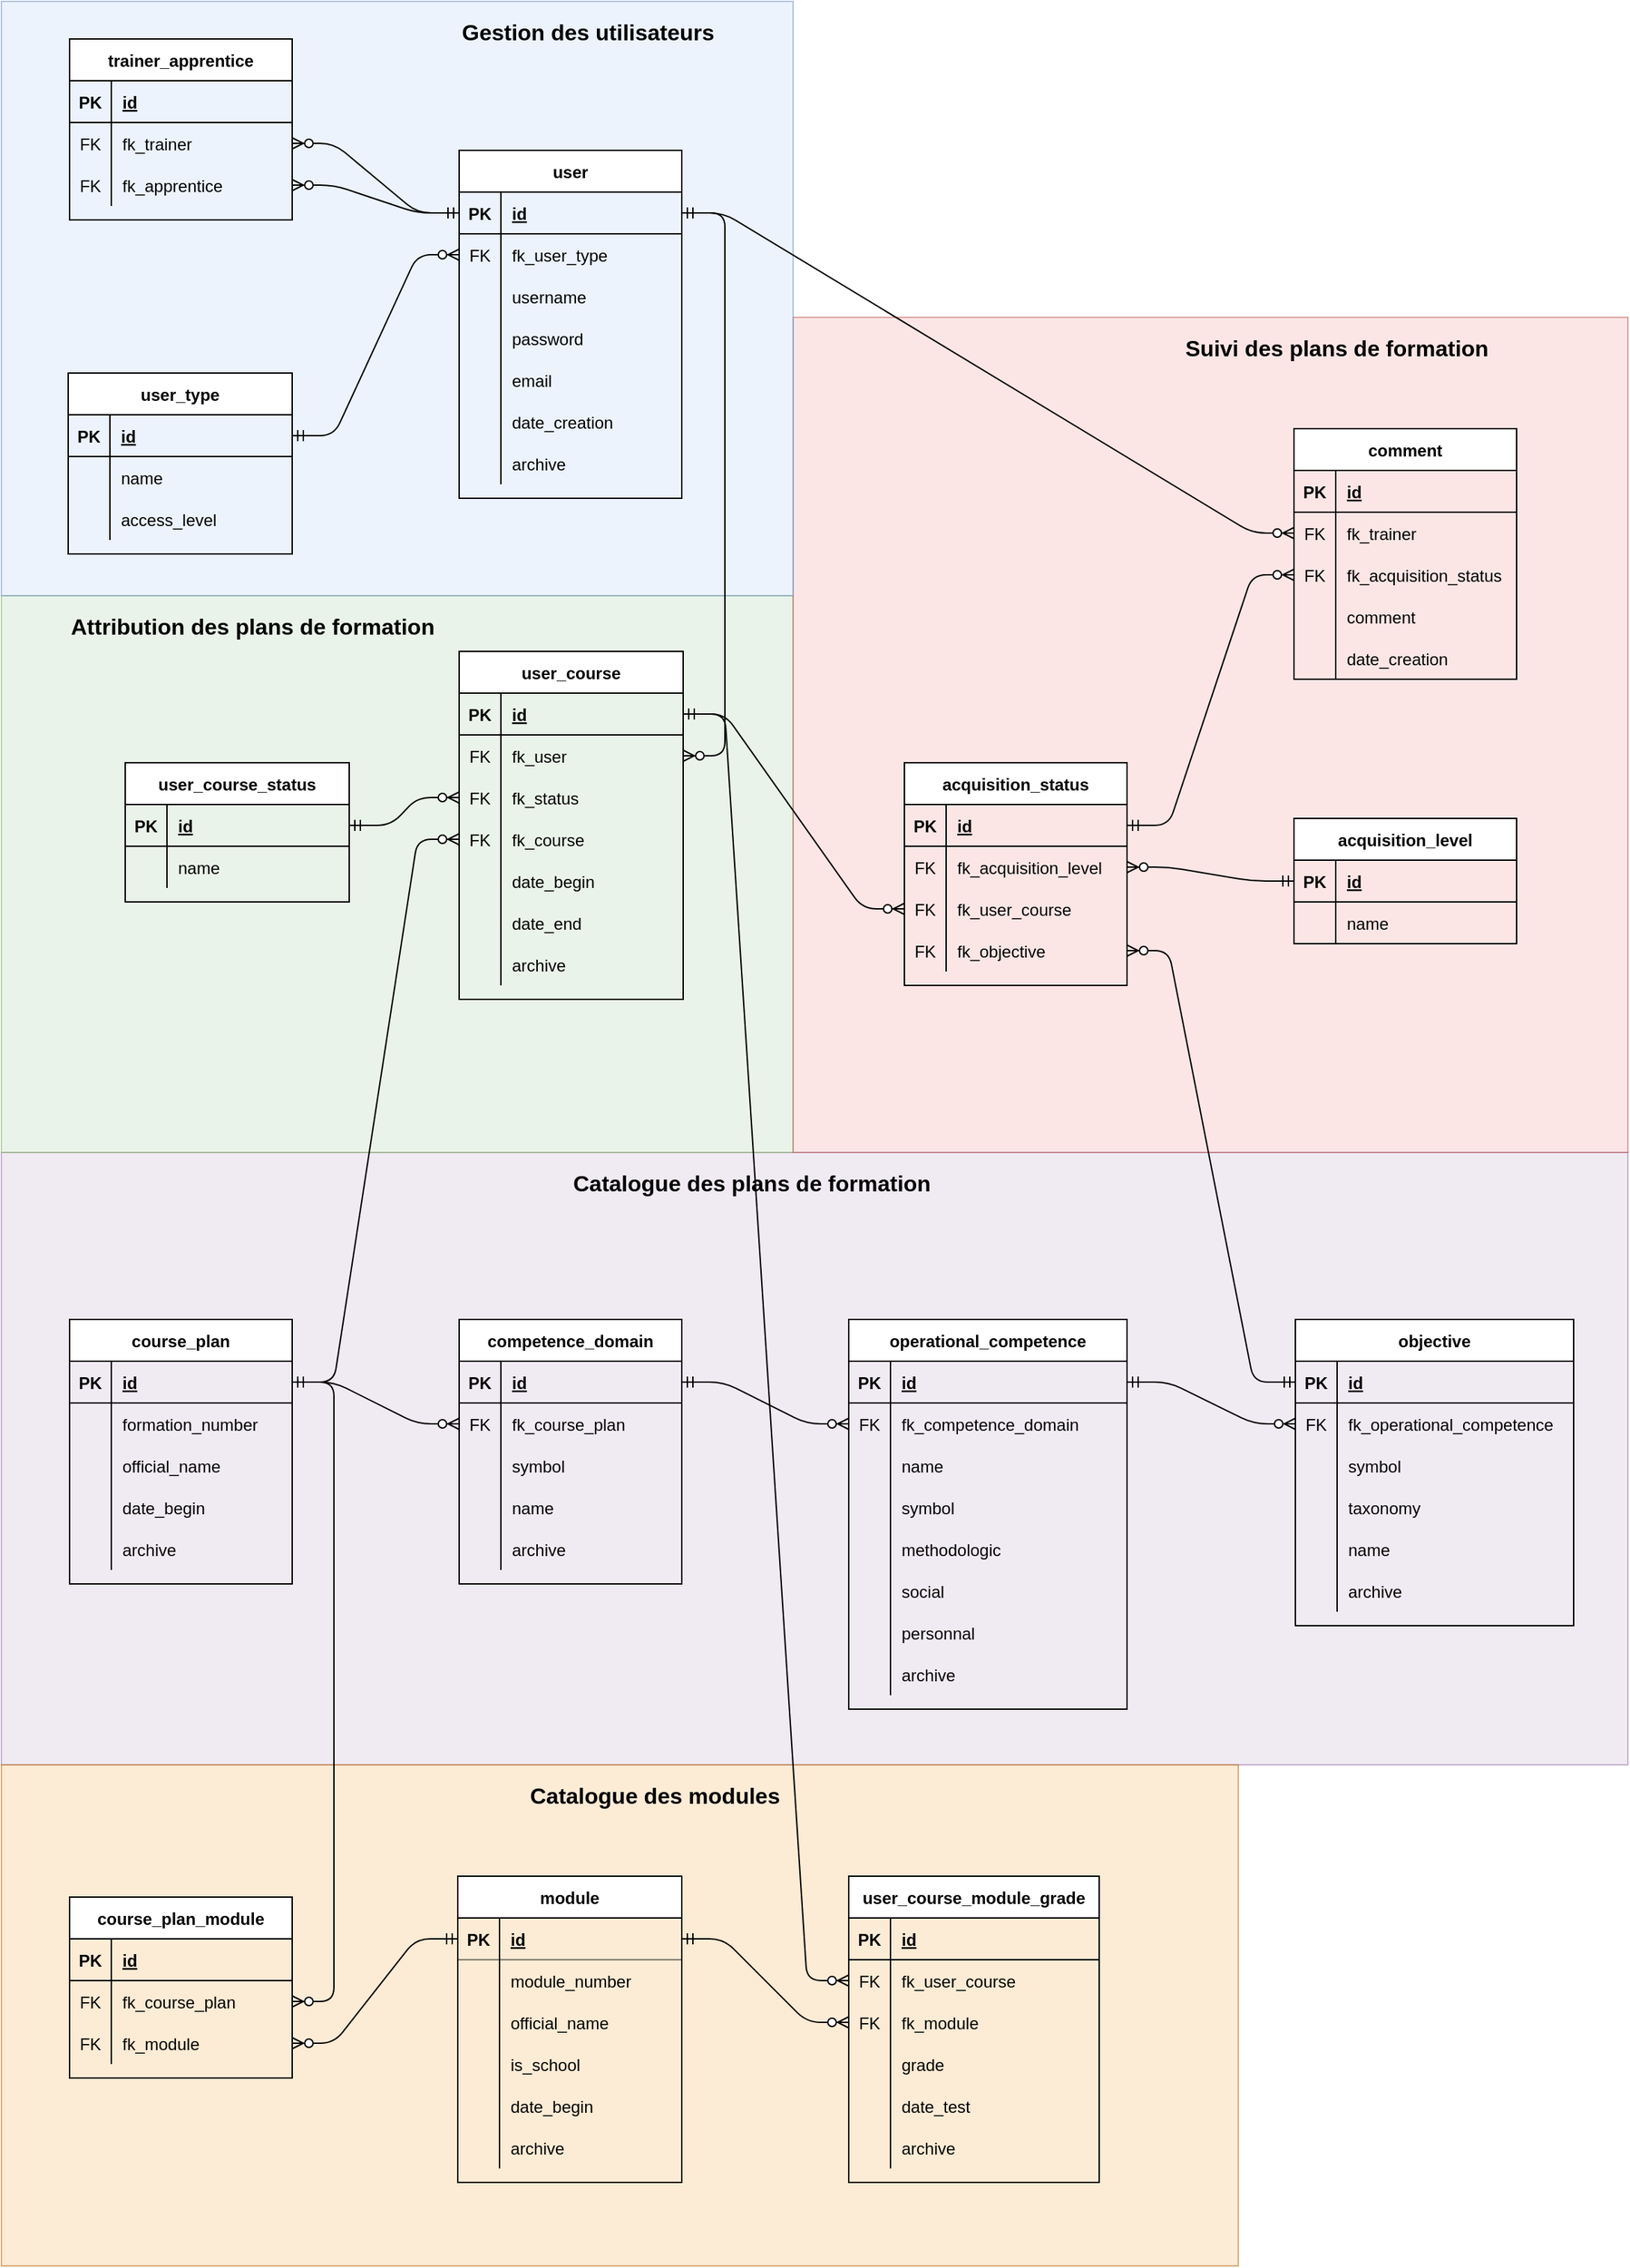<mxfile version="18.0.2" type="device"><diagram id="nrFtZgHq6ZsVmek2zuGJ" name="Page-1"><mxGraphModel dx="2591" dy="1598" grid="1" gridSize="10" guides="1" tooltips="1" connect="1" arrows="1" fold="1" page="1" pageScale="1" pageWidth="1169" pageHeight="827" math="0" shadow="0"><root><mxCell id="0"/><mxCell id="1" parent="0"/><mxCell id="5o8P5nD-2goWZ9Rq4ehd-6" value="" style="rounded=0;whiteSpace=wrap;html=1;fillColor=#e1d5e7;strokeColor=#9673a6;opacity=50;" parent="1" vertex="1"><mxGeometry x="-1169" width="1169" height="440" as="geometry"/></mxCell><mxCell id="5o8P5nD-2goWZ9Rq4ehd-5" value="" style="rounded=0;whiteSpace=wrap;html=1;fillColor=#d5e8d4;strokeColor=#82b366;opacity=50;" parent="1" vertex="1"><mxGeometry x="-1169" y="-400" width="569" height="400" as="geometry"/></mxCell><mxCell id="TRs-lFAUs9j5GoZxBY2p-140" value="user_course" style="shape=table;startSize=30;container=1;collapsible=1;childLayout=tableLayout;fixedRows=1;rowLines=0;fontStyle=1;align=center;resizeLast=1;" parent="1" vertex="1"><mxGeometry x="-840" y="-360" width="161" height="250" as="geometry"/></mxCell><mxCell id="TRs-lFAUs9j5GoZxBY2p-141" value="" style="shape=partialRectangle;collapsible=0;dropTarget=0;pointerEvents=0;fillColor=none;top=0;left=0;bottom=1;right=0;points=[[0,0.5],[1,0.5]];portConstraint=eastwest;" parent="TRs-lFAUs9j5GoZxBY2p-140" vertex="1"><mxGeometry y="30" width="161" height="30" as="geometry"/></mxCell><mxCell id="TRs-lFAUs9j5GoZxBY2p-142" value="PK" style="shape=partialRectangle;connectable=0;fillColor=none;top=0;left=0;bottom=0;right=0;fontStyle=1;overflow=hidden;" parent="TRs-lFAUs9j5GoZxBY2p-141" vertex="1"><mxGeometry width="30" height="30" as="geometry"/></mxCell><mxCell id="TRs-lFAUs9j5GoZxBY2p-143" value="id" style="shape=partialRectangle;connectable=0;fillColor=none;top=0;left=0;bottom=0;right=0;align=left;spacingLeft=6;fontStyle=5;overflow=hidden;" parent="TRs-lFAUs9j5GoZxBY2p-141" vertex="1"><mxGeometry x="30" width="131" height="30" as="geometry"/></mxCell><mxCell id="TRs-lFAUs9j5GoZxBY2p-153" value="" style="shape=partialRectangle;collapsible=0;dropTarget=0;pointerEvents=0;fillColor=none;top=0;left=0;bottom=0;right=0;points=[[0,0.5],[1,0.5]];portConstraint=eastwest;" parent="TRs-lFAUs9j5GoZxBY2p-140" vertex="1"><mxGeometry y="60" width="161" height="30" as="geometry"/></mxCell><mxCell id="TRs-lFAUs9j5GoZxBY2p-154" value="FK" style="shape=partialRectangle;connectable=0;fillColor=none;top=0;left=0;bottom=0;right=0;fontStyle=0;overflow=hidden;" parent="TRs-lFAUs9j5GoZxBY2p-153" vertex="1"><mxGeometry width="30" height="30" as="geometry"/></mxCell><mxCell id="TRs-lFAUs9j5GoZxBY2p-155" value="fk_user" style="shape=partialRectangle;connectable=0;fillColor=none;top=0;left=0;bottom=0;right=0;align=left;spacingLeft=6;fontStyle=0;overflow=hidden;" parent="TRs-lFAUs9j5GoZxBY2p-153" vertex="1"><mxGeometry x="30" width="131" height="30" as="geometry"/></mxCell><mxCell id="TRs-lFAUs9j5GoZxBY2p-159" value="" style="shape=partialRectangle;collapsible=0;dropTarget=0;pointerEvents=0;fillColor=none;top=0;left=0;bottom=0;right=0;points=[[0,0.5],[1,0.5]];portConstraint=eastwest;" parent="TRs-lFAUs9j5GoZxBY2p-140" vertex="1"><mxGeometry y="90" width="161" height="30" as="geometry"/></mxCell><mxCell id="TRs-lFAUs9j5GoZxBY2p-160" value="FK" style="shape=partialRectangle;connectable=0;fillColor=none;top=0;left=0;bottom=0;right=0;fontStyle=0;overflow=hidden;" parent="TRs-lFAUs9j5GoZxBY2p-159" vertex="1"><mxGeometry width="30" height="30" as="geometry"/></mxCell><mxCell id="TRs-lFAUs9j5GoZxBY2p-161" value="fk_status" style="shape=partialRectangle;connectable=0;fillColor=none;top=0;left=0;bottom=0;right=0;align=left;spacingLeft=6;fontStyle=0;overflow=hidden;" parent="TRs-lFAUs9j5GoZxBY2p-159" vertex="1"><mxGeometry x="30" width="131" height="30" as="geometry"/></mxCell><mxCell id="TRs-lFAUs9j5GoZxBY2p-156" value="" style="shape=partialRectangle;collapsible=0;dropTarget=0;pointerEvents=0;fillColor=none;top=0;left=0;bottom=0;right=0;points=[[0,0.5],[1,0.5]];portConstraint=eastwest;" parent="TRs-lFAUs9j5GoZxBY2p-140" vertex="1"><mxGeometry y="120" width="161" height="30" as="geometry"/></mxCell><mxCell id="TRs-lFAUs9j5GoZxBY2p-157" value="FK" style="shape=partialRectangle;connectable=0;fillColor=none;top=0;left=0;bottom=0;right=0;fontStyle=0;overflow=hidden;" parent="TRs-lFAUs9j5GoZxBY2p-156" vertex="1"><mxGeometry width="30" height="30" as="geometry"/></mxCell><mxCell id="TRs-lFAUs9j5GoZxBY2p-158" value="fk_course" style="shape=partialRectangle;connectable=0;fillColor=none;top=0;left=0;bottom=0;right=0;align=left;spacingLeft=6;fontStyle=0;overflow=hidden;" parent="TRs-lFAUs9j5GoZxBY2p-156" vertex="1"><mxGeometry x="30" width="131" height="30" as="geometry"/></mxCell><mxCell id="TRs-lFAUs9j5GoZxBY2p-144" value="" style="shape=partialRectangle;collapsible=0;dropTarget=0;pointerEvents=0;fillColor=none;top=0;left=0;bottom=0;right=0;points=[[0,0.5],[1,0.5]];portConstraint=eastwest;" parent="TRs-lFAUs9j5GoZxBY2p-140" vertex="1"><mxGeometry y="150" width="161" height="30" as="geometry"/></mxCell><mxCell id="TRs-lFAUs9j5GoZxBY2p-145" value="" style="shape=partialRectangle;connectable=0;fillColor=none;top=0;left=0;bottom=0;right=0;editable=1;overflow=hidden;" parent="TRs-lFAUs9j5GoZxBY2p-144" vertex="1"><mxGeometry width="30" height="30" as="geometry"/></mxCell><mxCell id="TRs-lFAUs9j5GoZxBY2p-146" value="date_begin" style="shape=partialRectangle;connectable=0;fillColor=none;top=0;left=0;bottom=0;right=0;align=left;spacingLeft=6;overflow=hidden;" parent="TRs-lFAUs9j5GoZxBY2p-144" vertex="1"><mxGeometry x="30" width="131" height="30" as="geometry"/></mxCell><mxCell id="TRs-lFAUs9j5GoZxBY2p-147" value="" style="shape=partialRectangle;collapsible=0;dropTarget=0;pointerEvents=0;fillColor=none;top=0;left=0;bottom=0;right=0;points=[[0,0.5],[1,0.5]];portConstraint=eastwest;" parent="TRs-lFAUs9j5GoZxBY2p-140" vertex="1"><mxGeometry y="180" width="161" height="30" as="geometry"/></mxCell><mxCell id="TRs-lFAUs9j5GoZxBY2p-148" value="" style="shape=partialRectangle;connectable=0;fillColor=none;top=0;left=0;bottom=0;right=0;editable=1;overflow=hidden;" parent="TRs-lFAUs9j5GoZxBY2p-147" vertex="1"><mxGeometry width="30" height="30" as="geometry"/></mxCell><mxCell id="TRs-lFAUs9j5GoZxBY2p-149" value="date_end" style="shape=partialRectangle;connectable=0;fillColor=none;top=0;left=0;bottom=0;right=0;align=left;spacingLeft=6;overflow=hidden;" parent="TRs-lFAUs9j5GoZxBY2p-147" vertex="1"><mxGeometry x="30" width="131" height="30" as="geometry"/></mxCell><mxCell id="TRs-lFAUs9j5GoZxBY2p-150" value="" style="shape=partialRectangle;collapsible=0;dropTarget=0;pointerEvents=0;fillColor=none;top=0;left=0;bottom=0;right=0;points=[[0,0.5],[1,0.5]];portConstraint=eastwest;" parent="TRs-lFAUs9j5GoZxBY2p-140" vertex="1"><mxGeometry y="210" width="161" height="30" as="geometry"/></mxCell><mxCell id="TRs-lFAUs9j5GoZxBY2p-151" value="" style="shape=partialRectangle;connectable=0;fillColor=none;top=0;left=0;bottom=0;right=0;editable=1;overflow=hidden;" parent="TRs-lFAUs9j5GoZxBY2p-150" vertex="1"><mxGeometry width="30" height="30" as="geometry"/></mxCell><mxCell id="TRs-lFAUs9j5GoZxBY2p-152" value="archive" style="shape=partialRectangle;connectable=0;fillColor=none;top=0;left=0;bottom=0;right=0;align=left;spacingLeft=6;overflow=hidden;" parent="TRs-lFAUs9j5GoZxBY2p-150" vertex="1"><mxGeometry x="30" width="131" height="30" as="geometry"/></mxCell><mxCell id="5o8P5nD-2goWZ9Rq4ehd-3" value="" style="rounded=0;whiteSpace=wrap;html=1;fillColor=#f8cecc;strokeColor=#b85450;opacity=50;" parent="1" vertex="1"><mxGeometry x="-600" y="-600" width="600" height="600" as="geometry"/></mxCell><mxCell id="5o8P5nD-2goWZ9Rq4ehd-2" value="" style="rounded=0;whiteSpace=wrap;html=1;fillColor=#dae8fc;strokeColor=#6c8ebf;opacity=50;" parent="1" vertex="1"><mxGeometry x="-1169" y="-827" width="569" height="427" as="geometry"/></mxCell><mxCell id="-QQITjNCen39ZFEGmMMH-3" value="" style="edgeStyle=entityRelationEdgeStyle;fontSize=12;html=1;endArrow=ERzeroToMany;endFill=1;startArrow=ERmandOne;startFill=0;" parent="1" source="TRs-lFAUs9j5GoZxBY2p-78" target="TRs-lFAUs9j5GoZxBY2p-116" edge="1"><mxGeometry width="100" height="100" relative="1" as="geometry"><mxPoint x="-861.87" y="-578.5" as="sourcePoint"/><mxPoint x="-859" y="-730" as="targetPoint"/></mxGeometry></mxCell><mxCell id="-QQITjNCen39ZFEGmMMH-4" value="" style="edgeStyle=entityRelationEdgeStyle;fontSize=12;html=1;endArrow=ERzeroToMany;endFill=1;startArrow=ERmandOne;startFill=0;" parent="1" source="TRs-lFAUs9j5GoZxBY2p-78" target="TRs-lFAUs9j5GoZxBY2p-119" edge="1"><mxGeometry width="100" height="100" relative="1" as="geometry"><mxPoint x="-861.87" y="-578.5" as="sourcePoint"/><mxPoint x="-959" y="-450" as="targetPoint"/></mxGeometry></mxCell><mxCell id="TRs-lFAUs9j5GoZxBY2p-1" value="acquisition_level" style="shape=table;startSize=30;container=1;collapsible=1;childLayout=tableLayout;fixedRows=1;rowLines=0;fontStyle=1;align=center;resizeLast=1;" parent="1" vertex="1"><mxGeometry x="-240" y="-240" width="160" height="90" as="geometry"/></mxCell><mxCell id="TRs-lFAUs9j5GoZxBY2p-2" value="" style="shape=partialRectangle;collapsible=0;dropTarget=0;pointerEvents=0;fillColor=none;top=0;left=0;bottom=1;right=0;points=[[0,0.5],[1,0.5]];portConstraint=eastwest;" parent="TRs-lFAUs9j5GoZxBY2p-1" vertex="1"><mxGeometry y="30" width="160" height="30" as="geometry"/></mxCell><mxCell id="TRs-lFAUs9j5GoZxBY2p-3" value="PK" style="shape=partialRectangle;connectable=0;fillColor=none;top=0;left=0;bottom=0;right=0;fontStyle=1;overflow=hidden;" parent="TRs-lFAUs9j5GoZxBY2p-2" vertex="1"><mxGeometry width="30" height="30" as="geometry"/></mxCell><mxCell id="TRs-lFAUs9j5GoZxBY2p-4" value="id" style="shape=partialRectangle;connectable=0;fillColor=none;top=0;left=0;bottom=0;right=0;align=left;spacingLeft=6;fontStyle=5;overflow=hidden;" parent="TRs-lFAUs9j5GoZxBY2p-2" vertex="1"><mxGeometry x="30" width="130" height="30" as="geometry"/></mxCell><mxCell id="TRs-lFAUs9j5GoZxBY2p-5" value="" style="shape=partialRectangle;collapsible=0;dropTarget=0;pointerEvents=0;fillColor=none;top=0;left=0;bottom=0;right=0;points=[[0,0.5],[1,0.5]];portConstraint=eastwest;" parent="TRs-lFAUs9j5GoZxBY2p-1" vertex="1"><mxGeometry y="60" width="160" height="30" as="geometry"/></mxCell><mxCell id="TRs-lFAUs9j5GoZxBY2p-6" value="" style="shape=partialRectangle;connectable=0;fillColor=none;top=0;left=0;bottom=0;right=0;editable=1;overflow=hidden;" parent="TRs-lFAUs9j5GoZxBY2p-5" vertex="1"><mxGeometry width="30" height="30" as="geometry"/></mxCell><mxCell id="TRs-lFAUs9j5GoZxBY2p-7" value="name" style="shape=partialRectangle;connectable=0;fillColor=none;top=0;left=0;bottom=0;right=0;align=left;spacingLeft=6;overflow=hidden;" parent="TRs-lFAUs9j5GoZxBY2p-5" vertex="1"><mxGeometry x="30" width="130" height="30" as="geometry"/></mxCell><mxCell id="TRs-lFAUs9j5GoZxBY2p-14" value="" style="edgeStyle=entityRelationEdgeStyle;fontSize=12;html=1;endArrow=ERmandOne;startArrow=ERzeroToMany;startFill=1;" parent="1" source="TRs-lFAUs9j5GoZxBY2p-59" target="TRs-lFAUs9j5GoZxBY2p-2" edge="1"><mxGeometry width="100" height="100" relative="1" as="geometry"><mxPoint x="-459" y="-240" as="sourcePoint"/><mxPoint x="-249" y="-610" as="targetPoint"/></mxGeometry></mxCell><mxCell id="TRs-lFAUs9j5GoZxBY2p-15" value="comment" style="shape=table;startSize=30;container=1;collapsible=1;childLayout=tableLayout;fixedRows=1;rowLines=0;fontStyle=1;align=center;resizeLast=1;" parent="1" vertex="1"><mxGeometry x="-240" y="-520" width="160" height="180" as="geometry"/></mxCell><mxCell id="TRs-lFAUs9j5GoZxBY2p-16" value="" style="shape=partialRectangle;collapsible=0;dropTarget=0;pointerEvents=0;fillColor=none;top=0;left=0;bottom=1;right=0;points=[[0,0.5],[1,0.5]];portConstraint=eastwest;" parent="TRs-lFAUs9j5GoZxBY2p-15" vertex="1"><mxGeometry y="30" width="160" height="30" as="geometry"/></mxCell><mxCell id="TRs-lFAUs9j5GoZxBY2p-17" value="PK" style="shape=partialRectangle;connectable=0;fillColor=none;top=0;left=0;bottom=0;right=0;fontStyle=1;overflow=hidden;" parent="TRs-lFAUs9j5GoZxBY2p-16" vertex="1"><mxGeometry width="30" height="30" as="geometry"/></mxCell><mxCell id="TRs-lFAUs9j5GoZxBY2p-18" value="id" style="shape=partialRectangle;connectable=0;fillColor=none;top=0;left=0;bottom=0;right=0;align=left;spacingLeft=6;fontStyle=5;overflow=hidden;" parent="TRs-lFAUs9j5GoZxBY2p-16" vertex="1"><mxGeometry x="30" width="130" height="30" as="geometry"/></mxCell><mxCell id="TRs-lFAUs9j5GoZxBY2p-29" value="" style="shape=partialRectangle;collapsible=0;dropTarget=0;pointerEvents=0;fillColor=none;top=0;left=0;bottom=0;right=0;points=[[0,0.5],[1,0.5]];portConstraint=eastwest;" parent="TRs-lFAUs9j5GoZxBY2p-15" vertex="1"><mxGeometry y="60" width="160" height="30" as="geometry"/></mxCell><mxCell id="TRs-lFAUs9j5GoZxBY2p-30" value="FK" style="shape=partialRectangle;connectable=0;fillColor=none;top=0;left=0;bottom=0;right=0;fontStyle=0;overflow=hidden;" parent="TRs-lFAUs9j5GoZxBY2p-29" vertex="1"><mxGeometry width="30" height="30" as="geometry"/></mxCell><mxCell id="TRs-lFAUs9j5GoZxBY2p-31" value="fk_trainer" style="shape=partialRectangle;connectable=0;fillColor=none;top=0;left=0;bottom=0;right=0;align=left;spacingLeft=6;fontStyle=0;overflow=hidden;" parent="TRs-lFAUs9j5GoZxBY2p-29" vertex="1"><mxGeometry x="30" width="130" height="30" as="geometry"/></mxCell><mxCell id="TRs-lFAUs9j5GoZxBY2p-32" value="" style="shape=partialRectangle;collapsible=0;dropTarget=0;pointerEvents=0;fillColor=none;top=0;left=0;bottom=0;right=0;points=[[0,0.5],[1,0.5]];portConstraint=eastwest;" parent="TRs-lFAUs9j5GoZxBY2p-15" vertex="1"><mxGeometry y="90" width="160" height="30" as="geometry"/></mxCell><mxCell id="TRs-lFAUs9j5GoZxBY2p-33" value="FK" style="shape=partialRectangle;connectable=0;fillColor=none;top=0;left=0;bottom=0;right=0;fontStyle=0;overflow=hidden;" parent="TRs-lFAUs9j5GoZxBY2p-32" vertex="1"><mxGeometry width="30" height="30" as="geometry"/></mxCell><mxCell id="TRs-lFAUs9j5GoZxBY2p-34" value="fk_acquisition_status" style="shape=partialRectangle;connectable=0;fillColor=none;top=0;left=0;bottom=0;right=0;align=left;spacingLeft=6;fontStyle=0;overflow=hidden;" parent="TRs-lFAUs9j5GoZxBY2p-32" vertex="1"><mxGeometry x="30" width="130" height="30" as="geometry"/></mxCell><mxCell id="TRs-lFAUs9j5GoZxBY2p-25" value="" style="shape=partialRectangle;collapsible=0;dropTarget=0;pointerEvents=0;fillColor=none;top=0;left=0;bottom=0;right=0;points=[[0,0.5],[1,0.5]];portConstraint=eastwest;" parent="TRs-lFAUs9j5GoZxBY2p-15" vertex="1"><mxGeometry y="120" width="160" height="30" as="geometry"/></mxCell><mxCell id="TRs-lFAUs9j5GoZxBY2p-26" value="" style="shape=partialRectangle;connectable=0;fillColor=none;top=0;left=0;bottom=0;right=0;editable=1;overflow=hidden;" parent="TRs-lFAUs9j5GoZxBY2p-25" vertex="1"><mxGeometry width="30" height="30" as="geometry"/></mxCell><mxCell id="TRs-lFAUs9j5GoZxBY2p-27" value="comment" style="shape=partialRectangle;connectable=0;fillColor=none;top=0;left=0;bottom=0;right=0;align=left;spacingLeft=6;overflow=hidden;" parent="TRs-lFAUs9j5GoZxBY2p-25" vertex="1"><mxGeometry x="30" width="130" height="30" as="geometry"/></mxCell><mxCell id="TRs-lFAUs9j5GoZxBY2p-35" value="" style="shape=partialRectangle;collapsible=0;dropTarget=0;pointerEvents=0;fillColor=none;top=0;left=0;bottom=0;right=0;points=[[0,0.5],[1,0.5]];portConstraint=eastwest;" parent="TRs-lFAUs9j5GoZxBY2p-15" vertex="1"><mxGeometry y="150" width="160" height="30" as="geometry"/></mxCell><mxCell id="TRs-lFAUs9j5GoZxBY2p-36" value="" style="shape=partialRectangle;connectable=0;fillColor=none;top=0;left=0;bottom=0;right=0;editable=1;overflow=hidden;" parent="TRs-lFAUs9j5GoZxBY2p-35" vertex="1"><mxGeometry width="30" height="30" as="geometry"/></mxCell><mxCell id="TRs-lFAUs9j5GoZxBY2p-37" value="date_creation" style="shape=partialRectangle;connectable=0;fillColor=none;top=0;left=0;bottom=0;right=0;align=left;spacingLeft=6;overflow=hidden;" parent="TRs-lFAUs9j5GoZxBY2p-35" vertex="1"><mxGeometry x="30" width="130" height="30" as="geometry"/></mxCell><mxCell id="TRs-lFAUs9j5GoZxBY2p-39" value="" style="edgeStyle=entityRelationEdgeStyle;fontSize=12;html=1;endArrow=ERzeroToMany;startArrow=ERmandOne;" parent="1" source="TRs-lFAUs9j5GoZxBY2p-78" target="TRs-lFAUs9j5GoZxBY2p-29" edge="1"><mxGeometry width="100" height="100" relative="1" as="geometry"><mxPoint x="-579" y="-680" as="sourcePoint"/><mxPoint x="-479" y="-780" as="targetPoint"/></mxGeometry></mxCell><mxCell id="TRs-lFAUs9j5GoZxBY2p-40" value="acquisition_status" style="shape=table;startSize=30;container=1;collapsible=1;childLayout=tableLayout;fixedRows=1;rowLines=0;fontStyle=1;align=center;resizeLast=1;" parent="1" vertex="1"><mxGeometry x="-520" y="-280" width="160" height="160" as="geometry"/></mxCell><mxCell id="TRs-lFAUs9j5GoZxBY2p-41" value="" style="shape=partialRectangle;collapsible=0;dropTarget=0;pointerEvents=0;fillColor=none;top=0;left=0;bottom=1;right=0;points=[[0,0.5],[1,0.5]];portConstraint=eastwest;" parent="TRs-lFAUs9j5GoZxBY2p-40" vertex="1"><mxGeometry y="30" width="160" height="30" as="geometry"/></mxCell><mxCell id="TRs-lFAUs9j5GoZxBY2p-42" value="PK" style="shape=partialRectangle;connectable=0;fillColor=none;top=0;left=0;bottom=0;right=0;fontStyle=1;overflow=hidden;" parent="TRs-lFAUs9j5GoZxBY2p-41" vertex="1"><mxGeometry width="30" height="30" as="geometry"/></mxCell><mxCell id="TRs-lFAUs9j5GoZxBY2p-43" value="id" style="shape=partialRectangle;connectable=0;fillColor=none;top=0;left=0;bottom=0;right=0;align=left;spacingLeft=6;fontStyle=5;overflow=hidden;" parent="TRs-lFAUs9j5GoZxBY2p-41" vertex="1"><mxGeometry x="30" width="130" height="30" as="geometry"/></mxCell><mxCell id="TRs-lFAUs9j5GoZxBY2p-59" value="" style="shape=partialRectangle;collapsible=0;dropTarget=0;pointerEvents=0;fillColor=none;top=0;left=0;bottom=0;right=0;points=[[0,0.5],[1,0.5]];portConstraint=eastwest;" parent="TRs-lFAUs9j5GoZxBY2p-40" vertex="1"><mxGeometry y="60" width="160" height="30" as="geometry"/></mxCell><mxCell id="TRs-lFAUs9j5GoZxBY2p-60" value="FK" style="shape=partialRectangle;connectable=0;fillColor=none;top=0;left=0;bottom=0;right=0;fontStyle=0;overflow=hidden;" parent="TRs-lFAUs9j5GoZxBY2p-59" vertex="1"><mxGeometry width="30" height="30" as="geometry"/></mxCell><mxCell id="TRs-lFAUs9j5GoZxBY2p-61" value="fk_acquisition_level" style="shape=partialRectangle;connectable=0;fillColor=none;top=0;left=0;bottom=0;right=0;align=left;spacingLeft=6;fontStyle=0;overflow=hidden;" parent="TRs-lFAUs9j5GoZxBY2p-59" vertex="1"><mxGeometry x="30" width="130" height="30" as="geometry"/></mxCell><mxCell id="TRs-lFAUs9j5GoZxBY2p-56" value="" style="shape=partialRectangle;collapsible=0;dropTarget=0;pointerEvents=0;fillColor=none;top=0;left=0;bottom=0;right=0;points=[[0,0.5],[1,0.5]];portConstraint=eastwest;" parent="TRs-lFAUs9j5GoZxBY2p-40" vertex="1"><mxGeometry y="90" width="160" height="30" as="geometry"/></mxCell><mxCell id="TRs-lFAUs9j5GoZxBY2p-57" value="FK" style="shape=partialRectangle;connectable=0;fillColor=none;top=0;left=0;bottom=0;right=0;fontStyle=0;overflow=hidden;" parent="TRs-lFAUs9j5GoZxBY2p-56" vertex="1"><mxGeometry width="30" height="30" as="geometry"/></mxCell><mxCell id="TRs-lFAUs9j5GoZxBY2p-58" value="fk_user_course" style="shape=partialRectangle;connectable=0;fillColor=none;top=0;left=0;bottom=0;right=0;align=left;spacingLeft=6;fontStyle=0;overflow=hidden;" parent="TRs-lFAUs9j5GoZxBY2p-56" vertex="1"><mxGeometry x="30" width="130" height="30" as="geometry"/></mxCell><mxCell id="TRs-lFAUs9j5GoZxBY2p-53" value="" style="shape=partialRectangle;collapsible=0;dropTarget=0;pointerEvents=0;fillColor=none;top=0;left=0;bottom=0;right=0;points=[[0,0.5],[1,0.5]];portConstraint=eastwest;" parent="TRs-lFAUs9j5GoZxBY2p-40" vertex="1"><mxGeometry y="120" width="160" height="30" as="geometry"/></mxCell><mxCell id="TRs-lFAUs9j5GoZxBY2p-54" value="FK" style="shape=partialRectangle;connectable=0;fillColor=none;top=0;left=0;bottom=0;right=0;fontStyle=0;overflow=hidden;" parent="TRs-lFAUs9j5GoZxBY2p-53" vertex="1"><mxGeometry width="30" height="30" as="geometry"/></mxCell><mxCell id="TRs-lFAUs9j5GoZxBY2p-55" value="fk_objective" style="shape=partialRectangle;connectable=0;fillColor=none;top=0;left=0;bottom=0;right=0;align=left;spacingLeft=6;fontStyle=0;overflow=hidden;" parent="TRs-lFAUs9j5GoZxBY2p-53" vertex="1"><mxGeometry x="30" width="130" height="30" as="geometry"/></mxCell><mxCell id="TRs-lFAUs9j5GoZxBY2p-63" value="" style="edgeStyle=entityRelationEdgeStyle;fontSize=12;html=1;endArrow=ERzeroToMany;startArrow=ERmandOne;" parent="1" source="TRs-lFAUs9j5GoZxBY2p-41" target="TRs-lFAUs9j5GoZxBY2p-32" edge="1"><mxGeometry width="100" height="100" relative="1" as="geometry"><mxPoint x="-489" y="-469.5" as="sourcePoint"/><mxPoint x="-469" y="-579.5" as="targetPoint"/></mxGeometry></mxCell><mxCell id="TRs-lFAUs9j5GoZxBY2p-64" value="user_type" style="shape=table;startSize=30;container=1;collapsible=1;childLayout=tableLayout;fixedRows=1;rowLines=0;fontStyle=1;align=center;resizeLast=1;" parent="1" vertex="1"><mxGeometry x="-1121" y="-560" width="161" height="130" as="geometry"/></mxCell><mxCell id="TRs-lFAUs9j5GoZxBY2p-65" value="" style="shape=partialRectangle;collapsible=0;dropTarget=0;pointerEvents=0;fillColor=none;top=0;left=0;bottom=1;right=0;points=[[0,0.5],[1,0.5]];portConstraint=eastwest;" parent="TRs-lFAUs9j5GoZxBY2p-64" vertex="1"><mxGeometry y="30" width="161" height="30" as="geometry"/></mxCell><mxCell id="TRs-lFAUs9j5GoZxBY2p-66" value="PK" style="shape=partialRectangle;connectable=0;fillColor=none;top=0;left=0;bottom=0;right=0;fontStyle=1;overflow=hidden;" parent="TRs-lFAUs9j5GoZxBY2p-65" vertex="1"><mxGeometry width="30" height="30" as="geometry"/></mxCell><mxCell id="TRs-lFAUs9j5GoZxBY2p-67" value="id" style="shape=partialRectangle;connectable=0;fillColor=none;top=0;left=0;bottom=0;right=0;align=left;spacingLeft=6;fontStyle=5;overflow=hidden;" parent="TRs-lFAUs9j5GoZxBY2p-65" vertex="1"><mxGeometry x="30" width="131" height="30" as="geometry"/></mxCell><mxCell id="TRs-lFAUs9j5GoZxBY2p-68" value="" style="shape=partialRectangle;collapsible=0;dropTarget=0;pointerEvents=0;fillColor=none;top=0;left=0;bottom=0;right=0;points=[[0,0.5],[1,0.5]];portConstraint=eastwest;" parent="TRs-lFAUs9j5GoZxBY2p-64" vertex="1"><mxGeometry y="60" width="161" height="30" as="geometry"/></mxCell><mxCell id="TRs-lFAUs9j5GoZxBY2p-69" value="" style="shape=partialRectangle;connectable=0;fillColor=none;top=0;left=0;bottom=0;right=0;editable=1;overflow=hidden;" parent="TRs-lFAUs9j5GoZxBY2p-68" vertex="1"><mxGeometry width="30" height="30" as="geometry"/></mxCell><mxCell id="TRs-lFAUs9j5GoZxBY2p-70" value="name" style="shape=partialRectangle;connectable=0;fillColor=none;top=0;left=0;bottom=0;right=0;align=left;spacingLeft=6;overflow=hidden;" parent="TRs-lFAUs9j5GoZxBY2p-68" vertex="1"><mxGeometry x="30" width="131" height="30" as="geometry"/></mxCell><mxCell id="TRs-lFAUs9j5GoZxBY2p-71" value="" style="shape=partialRectangle;collapsible=0;dropTarget=0;pointerEvents=0;fillColor=none;top=0;left=0;bottom=0;right=0;points=[[0,0.5],[1,0.5]];portConstraint=eastwest;" parent="TRs-lFAUs9j5GoZxBY2p-64" vertex="1"><mxGeometry y="90" width="161" height="30" as="geometry"/></mxCell><mxCell id="TRs-lFAUs9j5GoZxBY2p-72" value="" style="shape=partialRectangle;connectable=0;fillColor=none;top=0;left=0;bottom=0;right=0;editable=1;overflow=hidden;" parent="TRs-lFAUs9j5GoZxBY2p-71" vertex="1"><mxGeometry width="30" height="30" as="geometry"/></mxCell><mxCell id="TRs-lFAUs9j5GoZxBY2p-73" value="access_level" style="shape=partialRectangle;connectable=0;fillColor=none;top=0;left=0;bottom=0;right=0;align=left;spacingLeft=6;overflow=hidden;" parent="TRs-lFAUs9j5GoZxBY2p-71" vertex="1"><mxGeometry x="30" width="131" height="30" as="geometry"/></mxCell><mxCell id="TRs-lFAUs9j5GoZxBY2p-77" value="user" style="shape=table;startSize=30;container=1;collapsible=1;childLayout=tableLayout;fixedRows=1;rowLines=0;fontStyle=1;align=center;resizeLast=1;" parent="1" vertex="1"><mxGeometry x="-840" y="-720" width="160" height="250" as="geometry"><mxRectangle y="40" width="60" height="30" as="alternateBounds"/></mxGeometry></mxCell><mxCell id="TRs-lFAUs9j5GoZxBY2p-78" value="" style="shape=partialRectangle;collapsible=0;dropTarget=0;pointerEvents=0;fillColor=none;top=0;left=0;bottom=1;right=0;points=[[0,0.5],[1,0.5]];portConstraint=eastwest;" parent="TRs-lFAUs9j5GoZxBY2p-77" vertex="1"><mxGeometry y="30" width="160" height="30" as="geometry"/></mxCell><mxCell id="TRs-lFAUs9j5GoZxBY2p-79" value="PK" style="shape=partialRectangle;connectable=0;fillColor=none;top=0;left=0;bottom=0;right=0;fontStyle=1;overflow=hidden;" parent="TRs-lFAUs9j5GoZxBY2p-78" vertex="1"><mxGeometry width="30" height="30" as="geometry"/></mxCell><mxCell id="TRs-lFAUs9j5GoZxBY2p-80" value="id" style="shape=partialRectangle;connectable=0;fillColor=none;top=0;left=0;bottom=0;right=0;align=left;spacingLeft=6;fontStyle=5;overflow=hidden;" parent="TRs-lFAUs9j5GoZxBY2p-78" vertex="1"><mxGeometry x="30" width="130" height="30" as="geometry"/></mxCell><mxCell id="TRs-lFAUs9j5GoZxBY2p-94" value="" style="shape=partialRectangle;collapsible=0;dropTarget=0;pointerEvents=0;fillColor=none;top=0;left=0;bottom=0;right=0;points=[[0,0.5],[1,0.5]];portConstraint=eastwest;" parent="TRs-lFAUs9j5GoZxBY2p-77" vertex="1"><mxGeometry y="60" width="160" height="30" as="geometry"/></mxCell><mxCell id="TRs-lFAUs9j5GoZxBY2p-95" value="FK" style="shape=partialRectangle;connectable=0;fillColor=none;top=0;left=0;bottom=0;right=0;fontStyle=0;overflow=hidden;" parent="TRs-lFAUs9j5GoZxBY2p-94" vertex="1"><mxGeometry width="30" height="30" as="geometry"/></mxCell><mxCell id="TRs-lFAUs9j5GoZxBY2p-96" value="fk_user_type" style="shape=partialRectangle;connectable=0;fillColor=none;top=0;left=0;bottom=0;right=0;align=left;spacingLeft=6;fontStyle=0;overflow=hidden;" parent="TRs-lFAUs9j5GoZxBY2p-94" vertex="1"><mxGeometry x="30" width="130" height="30" as="geometry"/></mxCell><mxCell id="TRs-lFAUs9j5GoZxBY2p-81" value="" style="shape=partialRectangle;collapsible=0;dropTarget=0;pointerEvents=0;fillColor=none;top=0;left=0;bottom=0;right=0;points=[[0,0.5],[1,0.5]];portConstraint=eastwest;" parent="TRs-lFAUs9j5GoZxBY2p-77" vertex="1"><mxGeometry y="90" width="160" height="30" as="geometry"/></mxCell><mxCell id="TRs-lFAUs9j5GoZxBY2p-82" value="" style="shape=partialRectangle;connectable=0;fillColor=none;top=0;left=0;bottom=0;right=0;editable=1;overflow=hidden;" parent="TRs-lFAUs9j5GoZxBY2p-81" vertex="1"><mxGeometry width="30" height="30" as="geometry"/></mxCell><mxCell id="TRs-lFAUs9j5GoZxBY2p-83" value="username" style="shape=partialRectangle;connectable=0;fillColor=none;top=0;left=0;bottom=0;right=0;align=left;spacingLeft=6;overflow=hidden;" parent="TRs-lFAUs9j5GoZxBY2p-81" vertex="1"><mxGeometry x="30" width="130" height="30" as="geometry"/></mxCell><mxCell id="TRs-lFAUs9j5GoZxBY2p-84" value="" style="shape=partialRectangle;collapsible=0;dropTarget=0;pointerEvents=0;fillColor=none;top=0;left=0;bottom=0;right=0;points=[[0,0.5],[1,0.5]];portConstraint=eastwest;" parent="TRs-lFAUs9j5GoZxBY2p-77" vertex="1"><mxGeometry y="120" width="160" height="30" as="geometry"/></mxCell><mxCell id="TRs-lFAUs9j5GoZxBY2p-85" value="" style="shape=partialRectangle;connectable=0;fillColor=none;top=0;left=0;bottom=0;right=0;editable=1;overflow=hidden;" parent="TRs-lFAUs9j5GoZxBY2p-84" vertex="1"><mxGeometry width="30" height="30" as="geometry"/></mxCell><mxCell id="TRs-lFAUs9j5GoZxBY2p-86" value="password" style="shape=partialRectangle;connectable=0;fillColor=none;top=0;left=0;bottom=0;right=0;align=left;spacingLeft=6;overflow=hidden;" parent="TRs-lFAUs9j5GoZxBY2p-84" vertex="1"><mxGeometry x="30" width="130" height="30" as="geometry"/></mxCell><mxCell id="JQ8qH1b1e8nwivfZgmos-1" value="" style="shape=partialRectangle;collapsible=0;dropTarget=0;pointerEvents=0;fillColor=none;top=0;left=0;bottom=0;right=0;points=[[0,0.5],[1,0.5]];portConstraint=eastwest;" parent="TRs-lFAUs9j5GoZxBY2p-77" vertex="1"><mxGeometry y="150" width="160" height="30" as="geometry"/></mxCell><mxCell id="JQ8qH1b1e8nwivfZgmos-2" value="" style="shape=partialRectangle;connectable=0;fillColor=none;top=0;left=0;bottom=0;right=0;editable=1;overflow=hidden;" parent="JQ8qH1b1e8nwivfZgmos-1" vertex="1"><mxGeometry width="30" height="30" as="geometry"/></mxCell><mxCell id="JQ8qH1b1e8nwivfZgmos-3" value="email" style="shape=partialRectangle;connectable=0;fillColor=none;top=0;left=0;bottom=0;right=0;align=left;spacingLeft=6;overflow=hidden;" parent="JQ8qH1b1e8nwivfZgmos-1" vertex="1"><mxGeometry x="30" width="130" height="30" as="geometry"/></mxCell><mxCell id="TRs-lFAUs9j5GoZxBY2p-87" value="" style="shape=partialRectangle;collapsible=0;dropTarget=0;pointerEvents=0;fillColor=none;top=0;left=0;bottom=0;right=0;points=[[0,0.5],[1,0.5]];portConstraint=eastwest;" parent="TRs-lFAUs9j5GoZxBY2p-77" vertex="1"><mxGeometry y="180" width="160" height="30" as="geometry"/></mxCell><mxCell id="TRs-lFAUs9j5GoZxBY2p-88" value="" style="shape=partialRectangle;connectable=0;fillColor=none;top=0;left=0;bottom=0;right=0;editable=1;overflow=hidden;" parent="TRs-lFAUs9j5GoZxBY2p-87" vertex="1"><mxGeometry width="30" height="30" as="geometry"/></mxCell><mxCell id="TRs-lFAUs9j5GoZxBY2p-89" value="date_creation" style="shape=partialRectangle;connectable=0;fillColor=none;top=0;left=0;bottom=0;right=0;align=left;spacingLeft=6;overflow=hidden;" parent="TRs-lFAUs9j5GoZxBY2p-87" vertex="1"><mxGeometry x="30" width="130" height="30" as="geometry"/></mxCell><mxCell id="TRs-lFAUs9j5GoZxBY2p-97" value="" style="shape=partialRectangle;collapsible=0;dropTarget=0;pointerEvents=0;fillColor=none;top=0;left=0;bottom=0;right=0;points=[[0,0.5],[1,0.5]];portConstraint=eastwest;" parent="TRs-lFAUs9j5GoZxBY2p-77" vertex="1"><mxGeometry y="210" width="160" height="30" as="geometry"/></mxCell><mxCell id="TRs-lFAUs9j5GoZxBY2p-98" value="" style="shape=partialRectangle;connectable=0;fillColor=none;top=0;left=0;bottom=0;right=0;editable=1;overflow=hidden;" parent="TRs-lFAUs9j5GoZxBY2p-97" vertex="1"><mxGeometry width="30" height="30" as="geometry"/></mxCell><mxCell id="TRs-lFAUs9j5GoZxBY2p-99" value="archive" style="shape=partialRectangle;connectable=0;fillColor=none;top=0;left=0;bottom=0;right=0;align=left;spacingLeft=6;overflow=hidden;" parent="TRs-lFAUs9j5GoZxBY2p-97" vertex="1"><mxGeometry x="30" width="130" height="30" as="geometry"/></mxCell><mxCell id="TRs-lFAUs9j5GoZxBY2p-101" value="" style="edgeStyle=entityRelationEdgeStyle;fontSize=12;html=1;endArrow=ERzeroToMany;startArrow=ERmandOne;" parent="1" source="TRs-lFAUs9j5GoZxBY2p-65" target="TRs-lFAUs9j5GoZxBY2p-94" edge="1"><mxGeometry width="100" height="100" relative="1" as="geometry"><mxPoint x="-589" y="-470" as="sourcePoint"/><mxPoint x="-589" y="-770" as="targetPoint"/></mxGeometry></mxCell><mxCell id="TRs-lFAUs9j5GoZxBY2p-103" value="trainer_apprentice" style="shape=table;startSize=30;container=1;collapsible=1;childLayout=tableLayout;fixedRows=1;rowLines=0;fontStyle=1;align=center;resizeLast=1;" parent="1" vertex="1"><mxGeometry x="-1120" y="-800" width="160" height="130" as="geometry"/></mxCell><mxCell id="TRs-lFAUs9j5GoZxBY2p-104" value="" style="shape=partialRectangle;collapsible=0;dropTarget=0;pointerEvents=0;fillColor=none;top=0;left=0;bottom=1;right=0;points=[[0,0.5],[1,0.5]];portConstraint=eastwest;" parent="TRs-lFAUs9j5GoZxBY2p-103" vertex="1"><mxGeometry y="30" width="160" height="30" as="geometry"/></mxCell><mxCell id="TRs-lFAUs9j5GoZxBY2p-105" value="PK" style="shape=partialRectangle;connectable=0;fillColor=none;top=0;left=0;bottom=0;right=0;fontStyle=1;overflow=hidden;" parent="TRs-lFAUs9j5GoZxBY2p-104" vertex="1"><mxGeometry width="30" height="30" as="geometry"/></mxCell><mxCell id="TRs-lFAUs9j5GoZxBY2p-106" value="id" style="shape=partialRectangle;connectable=0;fillColor=none;top=0;left=0;bottom=0;right=0;align=left;spacingLeft=6;fontStyle=5;overflow=hidden;" parent="TRs-lFAUs9j5GoZxBY2p-104" vertex="1"><mxGeometry x="30" width="130" height="30" as="geometry"/></mxCell><mxCell id="TRs-lFAUs9j5GoZxBY2p-116" value="" style="shape=partialRectangle;collapsible=0;dropTarget=0;pointerEvents=0;fillColor=none;top=0;left=0;bottom=0;right=0;points=[[0,0.5],[1,0.5]];portConstraint=eastwest;" parent="TRs-lFAUs9j5GoZxBY2p-103" vertex="1"><mxGeometry y="60" width="160" height="30" as="geometry"/></mxCell><mxCell id="TRs-lFAUs9j5GoZxBY2p-117" value="FK" style="shape=partialRectangle;connectable=0;fillColor=none;top=0;left=0;bottom=0;right=0;fontStyle=0;overflow=hidden;" parent="TRs-lFAUs9j5GoZxBY2p-116" vertex="1"><mxGeometry width="30" height="30" as="geometry"/></mxCell><mxCell id="TRs-lFAUs9j5GoZxBY2p-118" value="fk_trainer" style="shape=partialRectangle;connectable=0;fillColor=none;top=0;left=0;bottom=0;right=0;align=left;spacingLeft=6;fontStyle=0;overflow=hidden;" parent="TRs-lFAUs9j5GoZxBY2p-116" vertex="1"><mxGeometry x="30" width="130" height="30" as="geometry"/></mxCell><mxCell id="TRs-lFAUs9j5GoZxBY2p-119" value="" style="shape=partialRectangle;collapsible=0;dropTarget=0;pointerEvents=0;fillColor=none;top=0;left=0;bottom=0;right=0;points=[[0,0.5],[1,0.5]];portConstraint=eastwest;" parent="TRs-lFAUs9j5GoZxBY2p-103" vertex="1"><mxGeometry y="90" width="160" height="30" as="geometry"/></mxCell><mxCell id="TRs-lFAUs9j5GoZxBY2p-120" value="FK" style="shape=partialRectangle;connectable=0;fillColor=none;top=0;left=0;bottom=0;right=0;fontStyle=0;overflow=hidden;" parent="TRs-lFAUs9j5GoZxBY2p-119" vertex="1"><mxGeometry width="30" height="30" as="geometry"/></mxCell><mxCell id="TRs-lFAUs9j5GoZxBY2p-121" value="fk_apprentice" style="shape=partialRectangle;connectable=0;fillColor=none;top=0;left=0;bottom=0;right=0;align=left;spacingLeft=6;fontStyle=0;overflow=hidden;" parent="TRs-lFAUs9j5GoZxBY2p-119" vertex="1"><mxGeometry x="30" width="130" height="30" as="geometry"/></mxCell><mxCell id="TRs-lFAUs9j5GoZxBY2p-123" value="user_course_status" style="shape=table;startSize=30;container=1;collapsible=1;childLayout=tableLayout;fixedRows=1;rowLines=0;fontStyle=1;align=center;resizeLast=1;" parent="1" vertex="1"><mxGeometry x="-1080" y="-280" width="161" height="100" as="geometry"/></mxCell><mxCell id="TRs-lFAUs9j5GoZxBY2p-124" value="" style="shape=partialRectangle;collapsible=0;dropTarget=0;pointerEvents=0;fillColor=none;top=0;left=0;bottom=1;right=0;points=[[0,0.5],[1,0.5]];portConstraint=eastwest;" parent="TRs-lFAUs9j5GoZxBY2p-123" vertex="1"><mxGeometry y="30" width="161" height="30" as="geometry"/></mxCell><mxCell id="TRs-lFAUs9j5GoZxBY2p-125" value="PK" style="shape=partialRectangle;connectable=0;fillColor=none;top=0;left=0;bottom=0;right=0;fontStyle=1;overflow=hidden;" parent="TRs-lFAUs9j5GoZxBY2p-124" vertex="1"><mxGeometry width="30" height="30" as="geometry"/></mxCell><mxCell id="TRs-lFAUs9j5GoZxBY2p-126" value="id" style="shape=partialRectangle;connectable=0;fillColor=none;top=0;left=0;bottom=0;right=0;align=left;spacingLeft=6;fontStyle=5;overflow=hidden;" parent="TRs-lFAUs9j5GoZxBY2p-124" vertex="1"><mxGeometry x="30" width="131" height="30" as="geometry"/></mxCell><mxCell id="TRs-lFAUs9j5GoZxBY2p-127" value="" style="shape=partialRectangle;collapsible=0;dropTarget=0;pointerEvents=0;fillColor=none;top=0;left=0;bottom=0;right=0;points=[[0,0.5],[1,0.5]];portConstraint=eastwest;" parent="TRs-lFAUs9j5GoZxBY2p-123" vertex="1"><mxGeometry y="60" width="161" height="30" as="geometry"/></mxCell><mxCell id="TRs-lFAUs9j5GoZxBY2p-128" value="" style="shape=partialRectangle;connectable=0;fillColor=none;top=0;left=0;bottom=0;right=0;editable=1;overflow=hidden;" parent="TRs-lFAUs9j5GoZxBY2p-127" vertex="1"><mxGeometry width="30" height="30" as="geometry"/></mxCell><mxCell id="TRs-lFAUs9j5GoZxBY2p-129" value="name" style="shape=partialRectangle;connectable=0;fillColor=none;top=0;left=0;bottom=0;right=0;align=left;spacingLeft=6;overflow=hidden;" parent="TRs-lFAUs9j5GoZxBY2p-127" vertex="1"><mxGeometry x="30" width="131" height="30" as="geometry"/></mxCell><mxCell id="TRs-lFAUs9j5GoZxBY2p-162" value="" style="edgeStyle=entityRelationEdgeStyle;fontSize=12;html=1;endArrow=ERzeroToMany;startArrow=ERmandOne;" parent="1" source="TRs-lFAUs9j5GoZxBY2p-124" target="TRs-lFAUs9j5GoZxBY2p-159" edge="1"><mxGeometry width="100" height="100" relative="1" as="geometry"><mxPoint x="-899" y="100" as="sourcePoint"/><mxPoint x="-799" as="targetPoint"/></mxGeometry></mxCell><mxCell id="TRs-lFAUs9j5GoZxBY2p-163" value="objective" style="shape=table;startSize=30;container=1;collapsible=1;childLayout=tableLayout;fixedRows=1;rowLines=0;fontStyle=1;align=center;resizeLast=1;" parent="1" vertex="1"><mxGeometry x="-239" y="120" width="200" height="220" as="geometry"/></mxCell><mxCell id="TRs-lFAUs9j5GoZxBY2p-164" value="" style="shape=partialRectangle;collapsible=0;dropTarget=0;pointerEvents=0;fillColor=none;top=0;left=0;bottom=1;right=0;points=[[0,0.5],[1,0.5]];portConstraint=eastwest;" parent="TRs-lFAUs9j5GoZxBY2p-163" vertex="1"><mxGeometry y="30" width="200" height="30" as="geometry"/></mxCell><mxCell id="TRs-lFAUs9j5GoZxBY2p-165" value="PK" style="shape=partialRectangle;connectable=0;fillColor=none;top=0;left=0;bottom=0;right=0;fontStyle=1;overflow=hidden;" parent="TRs-lFAUs9j5GoZxBY2p-164" vertex="1"><mxGeometry width="30" height="30" as="geometry"/></mxCell><mxCell id="TRs-lFAUs9j5GoZxBY2p-166" value="id" style="shape=partialRectangle;connectable=0;fillColor=none;top=0;left=0;bottom=0;right=0;align=left;spacingLeft=6;fontStyle=5;overflow=hidden;" parent="TRs-lFAUs9j5GoZxBY2p-164" vertex="1"><mxGeometry x="30" width="170" height="30" as="geometry"/></mxCell><mxCell id="TRs-lFAUs9j5GoZxBY2p-176" value="" style="shape=partialRectangle;collapsible=0;dropTarget=0;pointerEvents=0;fillColor=none;top=0;left=0;bottom=0;right=0;points=[[0,0.5],[1,0.5]];portConstraint=eastwest;" parent="TRs-lFAUs9j5GoZxBY2p-163" vertex="1"><mxGeometry y="60" width="200" height="30" as="geometry"/></mxCell><mxCell id="TRs-lFAUs9j5GoZxBY2p-177" value="FK" style="shape=partialRectangle;connectable=0;fillColor=none;top=0;left=0;bottom=0;right=0;fontStyle=0;overflow=hidden;" parent="TRs-lFAUs9j5GoZxBY2p-176" vertex="1"><mxGeometry width="30" height="30" as="geometry"/></mxCell><mxCell id="TRs-lFAUs9j5GoZxBY2p-178" value="fk_operational_competence" style="shape=partialRectangle;connectable=0;fillColor=none;top=0;left=0;bottom=0;right=0;align=left;spacingLeft=6;fontStyle=0;overflow=hidden;" parent="TRs-lFAUs9j5GoZxBY2p-176" vertex="1"><mxGeometry x="30" width="170" height="30" as="geometry"/></mxCell><mxCell id="TRs-lFAUs9j5GoZxBY2p-167" value="" style="shape=partialRectangle;collapsible=0;dropTarget=0;pointerEvents=0;fillColor=none;top=0;left=0;bottom=0;right=0;points=[[0,0.5],[1,0.5]];portConstraint=eastwest;" parent="TRs-lFAUs9j5GoZxBY2p-163" vertex="1"><mxGeometry y="90" width="200" height="30" as="geometry"/></mxCell><mxCell id="TRs-lFAUs9j5GoZxBY2p-168" value="" style="shape=partialRectangle;connectable=0;fillColor=none;top=0;left=0;bottom=0;right=0;editable=1;overflow=hidden;" parent="TRs-lFAUs9j5GoZxBY2p-167" vertex="1"><mxGeometry width="30" height="30" as="geometry"/></mxCell><mxCell id="TRs-lFAUs9j5GoZxBY2p-169" value="symbol" style="shape=partialRectangle;connectable=0;fillColor=none;top=0;left=0;bottom=0;right=0;align=left;spacingLeft=6;overflow=hidden;" parent="TRs-lFAUs9j5GoZxBY2p-167" vertex="1"><mxGeometry x="30" width="170" height="30" as="geometry"/></mxCell><mxCell id="TRs-lFAUs9j5GoZxBY2p-170" value="" style="shape=partialRectangle;collapsible=0;dropTarget=0;pointerEvents=0;fillColor=none;top=0;left=0;bottom=0;right=0;points=[[0,0.5],[1,0.5]];portConstraint=eastwest;" parent="TRs-lFAUs9j5GoZxBY2p-163" vertex="1"><mxGeometry y="120" width="200" height="30" as="geometry"/></mxCell><mxCell id="TRs-lFAUs9j5GoZxBY2p-171" value="" style="shape=partialRectangle;connectable=0;fillColor=none;top=0;left=0;bottom=0;right=0;editable=1;overflow=hidden;" parent="TRs-lFAUs9j5GoZxBY2p-170" vertex="1"><mxGeometry width="30" height="30" as="geometry"/></mxCell><mxCell id="TRs-lFAUs9j5GoZxBY2p-172" value="taxonomy" style="shape=partialRectangle;connectable=0;fillColor=none;top=0;left=0;bottom=0;right=0;align=left;spacingLeft=6;overflow=hidden;" parent="TRs-lFAUs9j5GoZxBY2p-170" vertex="1"><mxGeometry x="30" width="170" height="30" as="geometry"/></mxCell><mxCell id="TRs-lFAUs9j5GoZxBY2p-173" value="" style="shape=partialRectangle;collapsible=0;dropTarget=0;pointerEvents=0;fillColor=none;top=0;left=0;bottom=0;right=0;points=[[0,0.5],[1,0.5]];portConstraint=eastwest;" parent="TRs-lFAUs9j5GoZxBY2p-163" vertex="1"><mxGeometry y="150" width="200" height="30" as="geometry"/></mxCell><mxCell id="TRs-lFAUs9j5GoZxBY2p-174" value="" style="shape=partialRectangle;connectable=0;fillColor=none;top=0;left=0;bottom=0;right=0;editable=1;overflow=hidden;" parent="TRs-lFAUs9j5GoZxBY2p-173" vertex="1"><mxGeometry width="30" height="30" as="geometry"/></mxCell><mxCell id="TRs-lFAUs9j5GoZxBY2p-175" value="name" style="shape=partialRectangle;connectable=0;fillColor=none;top=0;left=0;bottom=0;right=0;align=left;spacingLeft=6;overflow=hidden;" parent="TRs-lFAUs9j5GoZxBY2p-173" vertex="1"><mxGeometry x="30" width="170" height="30" as="geometry"/></mxCell><mxCell id="TRs-lFAUs9j5GoZxBY2p-179" value="" style="shape=partialRectangle;collapsible=0;dropTarget=0;pointerEvents=0;fillColor=none;top=0;left=0;bottom=0;right=0;points=[[0,0.5],[1,0.5]];portConstraint=eastwest;" parent="TRs-lFAUs9j5GoZxBY2p-163" vertex="1"><mxGeometry y="180" width="200" height="30" as="geometry"/></mxCell><mxCell id="TRs-lFAUs9j5GoZxBY2p-180" value="" style="shape=partialRectangle;connectable=0;fillColor=none;top=0;left=0;bottom=0;right=0;editable=1;overflow=hidden;" parent="TRs-lFAUs9j5GoZxBY2p-179" vertex="1"><mxGeometry width="30" height="30" as="geometry"/></mxCell><mxCell id="TRs-lFAUs9j5GoZxBY2p-181" value="archive" style="shape=partialRectangle;connectable=0;fillColor=none;top=0;left=0;bottom=0;right=0;align=left;spacingLeft=6;overflow=hidden;" parent="TRs-lFAUs9j5GoZxBY2p-179" vertex="1"><mxGeometry x="30" width="170" height="30" as="geometry"/></mxCell><mxCell id="TRs-lFAUs9j5GoZxBY2p-182" value="" style="edgeStyle=entityRelationEdgeStyle;fontSize=12;html=1;endArrow=ERzeroToMany;startArrow=ERmandOne;" parent="1" source="TRs-lFAUs9j5GoZxBY2p-141" target="TRs-lFAUs9j5GoZxBY2p-56" edge="1"><mxGeometry width="100" height="100" relative="1" as="geometry"><mxPoint x="-559" y="-90" as="sourcePoint"/><mxPoint x="-459" y="-190" as="targetPoint"/></mxGeometry></mxCell><mxCell id="TRs-lFAUs9j5GoZxBY2p-183" value="" style="edgeStyle=entityRelationEdgeStyle;fontSize=12;html=1;endArrow=ERzeroToMany;startArrow=ERmandOne;" parent="1" source="TRs-lFAUs9j5GoZxBY2p-164" target="TRs-lFAUs9j5GoZxBY2p-53" edge="1"><mxGeometry width="100" height="100" relative="1" as="geometry"><mxPoint x="-309" y="20" as="sourcePoint"/><mxPoint x="-209" y="-80" as="targetPoint"/></mxGeometry></mxCell><mxCell id="f2fndSHv7WQUrhGxEwef-1" value="course_plan" style="shape=table;startSize=30;container=1;collapsible=1;childLayout=tableLayout;fixedRows=1;rowLines=0;fontStyle=1;align=center;resizeLast=1;" parent="1" vertex="1"><mxGeometry x="-1120" y="120" width="160" height="190" as="geometry"/></mxCell><mxCell id="f2fndSHv7WQUrhGxEwef-2" value="" style="shape=partialRectangle;collapsible=0;dropTarget=0;pointerEvents=0;fillColor=none;top=0;left=0;bottom=1;right=0;points=[[0,0.5],[1,0.5]];portConstraint=eastwest;" parent="f2fndSHv7WQUrhGxEwef-1" vertex="1"><mxGeometry y="30" width="160" height="30" as="geometry"/></mxCell><mxCell id="f2fndSHv7WQUrhGxEwef-3" value="PK" style="shape=partialRectangle;connectable=0;fillColor=none;top=0;left=0;bottom=0;right=0;fontStyle=1;overflow=hidden;" parent="f2fndSHv7WQUrhGxEwef-2" vertex="1"><mxGeometry width="30" height="30" as="geometry"/></mxCell><mxCell id="f2fndSHv7WQUrhGxEwef-4" value="id" style="shape=partialRectangle;connectable=0;fillColor=none;top=0;left=0;bottom=0;right=0;align=left;spacingLeft=6;fontStyle=5;overflow=hidden;" parent="f2fndSHv7WQUrhGxEwef-2" vertex="1"><mxGeometry x="30" width="130" height="30" as="geometry"/></mxCell><mxCell id="f2fndSHv7WQUrhGxEwef-5" value="" style="shape=partialRectangle;collapsible=0;dropTarget=0;pointerEvents=0;fillColor=none;top=0;left=0;bottom=0;right=0;points=[[0,0.5],[1,0.5]];portConstraint=eastwest;" parent="f2fndSHv7WQUrhGxEwef-1" vertex="1"><mxGeometry y="60" width="160" height="30" as="geometry"/></mxCell><mxCell id="f2fndSHv7WQUrhGxEwef-6" value="" style="shape=partialRectangle;connectable=0;fillColor=none;top=0;left=0;bottom=0;right=0;editable=1;overflow=hidden;" parent="f2fndSHv7WQUrhGxEwef-5" vertex="1"><mxGeometry width="30" height="30" as="geometry"/></mxCell><mxCell id="f2fndSHv7WQUrhGxEwef-7" value="formation_number" style="shape=partialRectangle;connectable=0;fillColor=none;top=0;left=0;bottom=0;right=0;align=left;spacingLeft=6;overflow=hidden;" parent="f2fndSHv7WQUrhGxEwef-5" vertex="1"><mxGeometry x="30" width="130" height="30" as="geometry"/></mxCell><mxCell id="f2fndSHv7WQUrhGxEwef-8" value="" style="shape=partialRectangle;collapsible=0;dropTarget=0;pointerEvents=0;fillColor=none;top=0;left=0;bottom=0;right=0;points=[[0,0.5],[1,0.5]];portConstraint=eastwest;" parent="f2fndSHv7WQUrhGxEwef-1" vertex="1"><mxGeometry y="90" width="160" height="30" as="geometry"/></mxCell><mxCell id="f2fndSHv7WQUrhGxEwef-9" value="" style="shape=partialRectangle;connectable=0;fillColor=none;top=0;left=0;bottom=0;right=0;editable=1;overflow=hidden;" parent="f2fndSHv7WQUrhGxEwef-8" vertex="1"><mxGeometry width="30" height="30" as="geometry"/></mxCell><mxCell id="f2fndSHv7WQUrhGxEwef-10" value="official_name" style="shape=partialRectangle;connectable=0;fillColor=none;top=0;left=0;bottom=0;right=0;align=left;spacingLeft=6;overflow=hidden;" parent="f2fndSHv7WQUrhGxEwef-8" vertex="1"><mxGeometry x="30" width="130" height="30" as="geometry"/></mxCell><mxCell id="f2fndSHv7WQUrhGxEwef-11" value="" style="shape=partialRectangle;collapsible=0;dropTarget=0;pointerEvents=0;fillColor=none;top=0;left=0;bottom=0;right=0;points=[[0,0.5],[1,0.5]];portConstraint=eastwest;" parent="f2fndSHv7WQUrhGxEwef-1" vertex="1"><mxGeometry y="120" width="160" height="30" as="geometry"/></mxCell><mxCell id="f2fndSHv7WQUrhGxEwef-12" value="" style="shape=partialRectangle;connectable=0;fillColor=none;top=0;left=0;bottom=0;right=0;editable=1;overflow=hidden;" parent="f2fndSHv7WQUrhGxEwef-11" vertex="1"><mxGeometry width="30" height="30" as="geometry"/></mxCell><mxCell id="f2fndSHv7WQUrhGxEwef-13" value="date_begin" style="shape=partialRectangle;connectable=0;fillColor=none;top=0;left=0;bottom=0;right=0;align=left;spacingLeft=6;overflow=hidden;" parent="f2fndSHv7WQUrhGxEwef-11" vertex="1"><mxGeometry x="30" width="130" height="30" as="geometry"/></mxCell><mxCell id="f2fndSHv7WQUrhGxEwef-14" value="" style="shape=partialRectangle;collapsible=0;dropTarget=0;pointerEvents=0;fillColor=none;top=0;left=0;bottom=0;right=0;points=[[0,0.5],[1,0.5]];portConstraint=eastwest;" parent="f2fndSHv7WQUrhGxEwef-1" vertex="1"><mxGeometry y="150" width="160" height="30" as="geometry"/></mxCell><mxCell id="f2fndSHv7WQUrhGxEwef-15" value="" style="shape=partialRectangle;connectable=0;fillColor=none;top=0;left=0;bottom=0;right=0;editable=1;overflow=hidden;" parent="f2fndSHv7WQUrhGxEwef-14" vertex="1"><mxGeometry width="30" height="30" as="geometry"/></mxCell><mxCell id="f2fndSHv7WQUrhGxEwef-16" value="archive" style="shape=partialRectangle;connectable=0;fillColor=none;top=0;left=0;bottom=0;right=0;align=left;spacingLeft=6;overflow=hidden;" parent="f2fndSHv7WQUrhGxEwef-14" vertex="1"><mxGeometry x="30" width="130" height="30" as="geometry"/></mxCell><mxCell id="f2fndSHv7WQUrhGxEwef-17" value="" style="edgeStyle=entityRelationEdgeStyle;fontSize=12;html=1;endArrow=ERmandOne;endFill=0;startArrow=ERzeroToMany;startFill=1;" parent="1" source="TRs-lFAUs9j5GoZxBY2p-153" target="TRs-lFAUs9j5GoZxBY2p-78" edge="1"><mxGeometry width="100" height="100" relative="1" as="geometry"><mxPoint x="-568" y="-160" as="sourcePoint"/><mxPoint x="-589" y="-470" as="targetPoint"/></mxGeometry></mxCell><mxCell id="f2fndSHv7WQUrhGxEwef-22" value="" style="edgeStyle=entityRelationEdgeStyle;fontSize=12;html=1;endArrow=ERzeroToMany;endFill=1;startArrow=ERmandOne;startFill=0;" parent="1" source="f2fndSHv7WQUrhGxEwef-2" target="TRs-lFAUs9j5GoZxBY2p-156" edge="1"><mxGeometry width="100" height="100" relative="1" as="geometry"><mxPoint x="-959" y="-40" as="sourcePoint"/><mxPoint x="-859" y="-140" as="targetPoint"/></mxGeometry></mxCell><mxCell id="f2fndSHv7WQUrhGxEwef-24" value="competence_domain" style="shape=table;startSize=30;container=1;collapsible=1;childLayout=tableLayout;fixedRows=1;rowLines=0;fontStyle=1;align=center;resizeLast=1;" parent="1" vertex="1"><mxGeometry x="-840" y="120" width="160" height="190" as="geometry"/></mxCell><mxCell id="f2fndSHv7WQUrhGxEwef-25" value="" style="shape=partialRectangle;collapsible=0;dropTarget=0;pointerEvents=0;fillColor=none;top=0;left=0;bottom=1;right=0;points=[[0,0.5],[1,0.5]];portConstraint=eastwest;" parent="f2fndSHv7WQUrhGxEwef-24" vertex="1"><mxGeometry y="30" width="160" height="30" as="geometry"/></mxCell><mxCell id="f2fndSHv7WQUrhGxEwef-26" value="PK" style="shape=partialRectangle;connectable=0;fillColor=none;top=0;left=0;bottom=0;right=0;fontStyle=1;overflow=hidden;" parent="f2fndSHv7WQUrhGxEwef-25" vertex="1"><mxGeometry width="30" height="30" as="geometry"/></mxCell><mxCell id="f2fndSHv7WQUrhGxEwef-27" value="id" style="shape=partialRectangle;connectable=0;fillColor=none;top=0;left=0;bottom=0;right=0;align=left;spacingLeft=6;fontStyle=5;overflow=hidden;" parent="f2fndSHv7WQUrhGxEwef-25" vertex="1"><mxGeometry x="30" width="130" height="30" as="geometry"/></mxCell><mxCell id="f2fndSHv7WQUrhGxEwef-28" value="" style="shape=partialRectangle;collapsible=0;dropTarget=0;pointerEvents=0;fillColor=none;top=0;left=0;bottom=0;right=0;points=[[0,0.5],[1,0.5]];portConstraint=eastwest;" parent="f2fndSHv7WQUrhGxEwef-24" vertex="1"><mxGeometry y="60" width="160" height="30" as="geometry"/></mxCell><mxCell id="f2fndSHv7WQUrhGxEwef-29" value="FK" style="shape=partialRectangle;connectable=0;fillColor=none;top=0;left=0;bottom=0;right=0;editable=1;overflow=hidden;" parent="f2fndSHv7WQUrhGxEwef-28" vertex="1"><mxGeometry width="30" height="30" as="geometry"/></mxCell><mxCell id="f2fndSHv7WQUrhGxEwef-30" value="fk_course_plan" style="shape=partialRectangle;connectable=0;fillColor=none;top=0;left=0;bottom=0;right=0;align=left;spacingLeft=6;overflow=hidden;" parent="f2fndSHv7WQUrhGxEwef-28" vertex="1"><mxGeometry x="30" width="130" height="30" as="geometry"/></mxCell><mxCell id="f2fndSHv7WQUrhGxEwef-31" value="" style="shape=partialRectangle;collapsible=0;dropTarget=0;pointerEvents=0;fillColor=none;top=0;left=0;bottom=0;right=0;points=[[0,0.5],[1,0.5]];portConstraint=eastwest;" parent="f2fndSHv7WQUrhGxEwef-24" vertex="1"><mxGeometry y="90" width="160" height="30" as="geometry"/></mxCell><mxCell id="f2fndSHv7WQUrhGxEwef-32" value="" style="shape=partialRectangle;connectable=0;fillColor=none;top=0;left=0;bottom=0;right=0;editable=1;overflow=hidden;" parent="f2fndSHv7WQUrhGxEwef-31" vertex="1"><mxGeometry width="30" height="30" as="geometry"/></mxCell><mxCell id="f2fndSHv7WQUrhGxEwef-33" value="symbol" style="shape=partialRectangle;connectable=0;fillColor=none;top=0;left=0;bottom=0;right=0;align=left;spacingLeft=6;overflow=hidden;" parent="f2fndSHv7WQUrhGxEwef-31" vertex="1"><mxGeometry x="30" width="130" height="30" as="geometry"/></mxCell><mxCell id="f2fndSHv7WQUrhGxEwef-34" value="" style="shape=partialRectangle;collapsible=0;dropTarget=0;pointerEvents=0;fillColor=none;top=0;left=0;bottom=0;right=0;points=[[0,0.5],[1,0.5]];portConstraint=eastwest;" parent="f2fndSHv7WQUrhGxEwef-24" vertex="1"><mxGeometry y="120" width="160" height="30" as="geometry"/></mxCell><mxCell id="f2fndSHv7WQUrhGxEwef-35" value="" style="shape=partialRectangle;connectable=0;fillColor=none;top=0;left=0;bottom=0;right=0;editable=1;overflow=hidden;" parent="f2fndSHv7WQUrhGxEwef-34" vertex="1"><mxGeometry width="30" height="30" as="geometry"/></mxCell><mxCell id="f2fndSHv7WQUrhGxEwef-36" value="name" style="shape=partialRectangle;connectable=0;fillColor=none;top=0;left=0;bottom=0;right=0;align=left;spacingLeft=6;overflow=hidden;" parent="f2fndSHv7WQUrhGxEwef-34" vertex="1"><mxGeometry x="30" width="130" height="30" as="geometry"/></mxCell><mxCell id="f2fndSHv7WQUrhGxEwef-37" value="" style="shape=partialRectangle;collapsible=0;dropTarget=0;pointerEvents=0;fillColor=none;top=0;left=0;bottom=0;right=0;points=[[0,0.5],[1,0.5]];portConstraint=eastwest;" parent="f2fndSHv7WQUrhGxEwef-24" vertex="1"><mxGeometry y="150" width="160" height="30" as="geometry"/></mxCell><mxCell id="f2fndSHv7WQUrhGxEwef-38" value="" style="shape=partialRectangle;connectable=0;fillColor=none;top=0;left=0;bottom=0;right=0;editable=1;overflow=hidden;" parent="f2fndSHv7WQUrhGxEwef-37" vertex="1"><mxGeometry width="30" height="30" as="geometry"/></mxCell><mxCell id="f2fndSHv7WQUrhGxEwef-39" value="archive" style="shape=partialRectangle;connectable=0;fillColor=none;top=0;left=0;bottom=0;right=0;align=left;spacingLeft=6;overflow=hidden;" parent="f2fndSHv7WQUrhGxEwef-37" vertex="1"><mxGeometry x="30" width="130" height="30" as="geometry"/></mxCell><mxCell id="f2fndSHv7WQUrhGxEwef-40" value="" style="edgeStyle=entityRelationEdgeStyle;fontSize=12;html=1;endArrow=ERmandOne;endFill=0;startArrow=ERzeroToMany;startFill=1;" parent="1" source="f2fndSHv7WQUrhGxEwef-28" target="f2fndSHv7WQUrhGxEwef-2" edge="1"><mxGeometry width="100" height="100" relative="1" as="geometry"><mxPoint x="-489" y="270" as="sourcePoint"/><mxPoint x="-389" y="170" as="targetPoint"/></mxGeometry></mxCell><mxCell id="f2fndSHv7WQUrhGxEwef-60" value="operational_competence" style="shape=table;startSize=30;container=1;collapsible=1;childLayout=tableLayout;fixedRows=1;rowLines=0;fontStyle=1;align=center;resizeLast=1;" parent="1" vertex="1"><mxGeometry x="-560" y="120" width="200" height="280" as="geometry"/></mxCell><mxCell id="f2fndSHv7WQUrhGxEwef-61" value="" style="shape=partialRectangle;collapsible=0;dropTarget=0;pointerEvents=0;fillColor=none;top=0;left=0;bottom=1;right=0;points=[[0,0.5],[1,0.5]];portConstraint=eastwest;" parent="f2fndSHv7WQUrhGxEwef-60" vertex="1"><mxGeometry y="30" width="200" height="30" as="geometry"/></mxCell><mxCell id="f2fndSHv7WQUrhGxEwef-62" value="PK" style="shape=partialRectangle;connectable=0;fillColor=none;top=0;left=0;bottom=0;right=0;fontStyle=1;overflow=hidden;" parent="f2fndSHv7WQUrhGxEwef-61" vertex="1"><mxGeometry width="30" height="30" as="geometry"/></mxCell><mxCell id="f2fndSHv7WQUrhGxEwef-63" value="id" style="shape=partialRectangle;connectable=0;fillColor=none;top=0;left=0;bottom=0;right=0;align=left;spacingLeft=6;fontStyle=5;overflow=hidden;" parent="f2fndSHv7WQUrhGxEwef-61" vertex="1"><mxGeometry x="30" width="170" height="30" as="geometry"/></mxCell><mxCell id="f2fndSHv7WQUrhGxEwef-64" value="" style="shape=partialRectangle;collapsible=0;dropTarget=0;pointerEvents=0;fillColor=none;top=0;left=0;bottom=0;right=0;points=[[0,0.5],[1,0.5]];portConstraint=eastwest;" parent="f2fndSHv7WQUrhGxEwef-60" vertex="1"><mxGeometry y="60" width="200" height="30" as="geometry"/></mxCell><mxCell id="f2fndSHv7WQUrhGxEwef-65" value="FK" style="shape=partialRectangle;connectable=0;fillColor=none;top=0;left=0;bottom=0;right=0;editable=1;overflow=hidden;" parent="f2fndSHv7WQUrhGxEwef-64" vertex="1"><mxGeometry width="30" height="30" as="geometry"/></mxCell><mxCell id="f2fndSHv7WQUrhGxEwef-66" value="fk_competence_domain" style="shape=partialRectangle;connectable=0;fillColor=none;top=0;left=0;bottom=0;right=0;align=left;spacingLeft=6;overflow=hidden;" parent="f2fndSHv7WQUrhGxEwef-64" vertex="1"><mxGeometry x="30" width="170" height="30" as="geometry"/></mxCell><mxCell id="f2fndSHv7WQUrhGxEwef-67" value="" style="shape=partialRectangle;collapsible=0;dropTarget=0;pointerEvents=0;fillColor=none;top=0;left=0;bottom=0;right=0;points=[[0,0.5],[1,0.5]];portConstraint=eastwest;" parent="f2fndSHv7WQUrhGxEwef-60" vertex="1"><mxGeometry y="90" width="200" height="30" as="geometry"/></mxCell><mxCell id="f2fndSHv7WQUrhGxEwef-68" value="" style="shape=partialRectangle;connectable=0;fillColor=none;top=0;left=0;bottom=0;right=0;editable=1;overflow=hidden;" parent="f2fndSHv7WQUrhGxEwef-67" vertex="1"><mxGeometry width="30" height="30" as="geometry"/></mxCell><mxCell id="f2fndSHv7WQUrhGxEwef-69" value="name" style="shape=partialRectangle;connectable=0;fillColor=none;top=0;left=0;bottom=0;right=0;align=left;spacingLeft=6;overflow=hidden;" parent="f2fndSHv7WQUrhGxEwef-67" vertex="1"><mxGeometry x="30" width="170" height="30" as="geometry"/></mxCell><mxCell id="f2fndSHv7WQUrhGxEwef-70" value="" style="shape=partialRectangle;collapsible=0;dropTarget=0;pointerEvents=0;fillColor=none;top=0;left=0;bottom=0;right=0;points=[[0,0.5],[1,0.5]];portConstraint=eastwest;" parent="f2fndSHv7WQUrhGxEwef-60" vertex="1"><mxGeometry y="120" width="200" height="30" as="geometry"/></mxCell><mxCell id="f2fndSHv7WQUrhGxEwef-71" value="" style="shape=partialRectangle;connectable=0;fillColor=none;top=0;left=0;bottom=0;right=0;editable=1;overflow=hidden;" parent="f2fndSHv7WQUrhGxEwef-70" vertex="1"><mxGeometry width="30" height="30" as="geometry"/></mxCell><mxCell id="f2fndSHv7WQUrhGxEwef-72" value="symbol" style="shape=partialRectangle;connectable=0;fillColor=none;top=0;left=0;bottom=0;right=0;align=left;spacingLeft=6;overflow=hidden;" parent="f2fndSHv7WQUrhGxEwef-70" vertex="1"><mxGeometry x="30" width="170" height="30" as="geometry"/></mxCell><mxCell id="f2fndSHv7WQUrhGxEwef-73" value="" style="shape=partialRectangle;collapsible=0;dropTarget=0;pointerEvents=0;fillColor=none;top=0;left=0;bottom=0;right=0;points=[[0,0.5],[1,0.5]];portConstraint=eastwest;" parent="f2fndSHv7WQUrhGxEwef-60" vertex="1"><mxGeometry y="150" width="200" height="30" as="geometry"/></mxCell><mxCell id="f2fndSHv7WQUrhGxEwef-74" value="" style="shape=partialRectangle;connectable=0;fillColor=none;top=0;left=0;bottom=0;right=0;editable=1;overflow=hidden;" parent="f2fndSHv7WQUrhGxEwef-73" vertex="1"><mxGeometry width="30" height="30" as="geometry"/></mxCell><mxCell id="f2fndSHv7WQUrhGxEwef-75" value="methodologic" style="shape=partialRectangle;connectable=0;fillColor=none;top=0;left=0;bottom=0;right=0;align=left;spacingLeft=6;overflow=hidden;" parent="f2fndSHv7WQUrhGxEwef-73" vertex="1"><mxGeometry x="30" width="170" height="30" as="geometry"/></mxCell><mxCell id="f2fndSHv7WQUrhGxEwef-76" value="" style="shape=partialRectangle;collapsible=0;dropTarget=0;pointerEvents=0;fillColor=none;top=0;left=0;bottom=0;right=0;points=[[0,0.5],[1,0.5]];portConstraint=eastwest;" parent="f2fndSHv7WQUrhGxEwef-60" vertex="1"><mxGeometry y="180" width="200" height="30" as="geometry"/></mxCell><mxCell id="f2fndSHv7WQUrhGxEwef-77" value="" style="shape=partialRectangle;connectable=0;fillColor=none;top=0;left=0;bottom=0;right=0;editable=1;overflow=hidden;" parent="f2fndSHv7WQUrhGxEwef-76" vertex="1"><mxGeometry width="30" height="30" as="geometry"/></mxCell><mxCell id="f2fndSHv7WQUrhGxEwef-78" value="social" style="shape=partialRectangle;connectable=0;fillColor=none;top=0;left=0;bottom=0;right=0;align=left;spacingLeft=6;overflow=hidden;" parent="f2fndSHv7WQUrhGxEwef-76" vertex="1"><mxGeometry x="30" width="170" height="30" as="geometry"/></mxCell><mxCell id="f2fndSHv7WQUrhGxEwef-79" value="" style="shape=partialRectangle;collapsible=0;dropTarget=0;pointerEvents=0;fillColor=none;top=0;left=0;bottom=0;right=0;points=[[0,0.5],[1,0.5]];portConstraint=eastwest;" parent="f2fndSHv7WQUrhGxEwef-60" vertex="1"><mxGeometry y="210" width="200" height="30" as="geometry"/></mxCell><mxCell id="f2fndSHv7WQUrhGxEwef-80" value="" style="shape=partialRectangle;connectable=0;fillColor=none;top=0;left=0;bottom=0;right=0;editable=1;overflow=hidden;" parent="f2fndSHv7WQUrhGxEwef-79" vertex="1"><mxGeometry width="30" height="30" as="geometry"/></mxCell><mxCell id="f2fndSHv7WQUrhGxEwef-81" value="personnal" style="shape=partialRectangle;connectable=0;fillColor=none;top=0;left=0;bottom=0;right=0;align=left;spacingLeft=6;overflow=hidden;" parent="f2fndSHv7WQUrhGxEwef-79" vertex="1"><mxGeometry x="30" width="170" height="30" as="geometry"/></mxCell><mxCell id="f2fndSHv7WQUrhGxEwef-82" value="" style="shape=partialRectangle;collapsible=0;dropTarget=0;pointerEvents=0;fillColor=none;top=0;left=0;bottom=0;right=0;points=[[0,0.5],[1,0.5]];portConstraint=eastwest;" parent="f2fndSHv7WQUrhGxEwef-60" vertex="1"><mxGeometry y="240" width="200" height="30" as="geometry"/></mxCell><mxCell id="f2fndSHv7WQUrhGxEwef-83" value="" style="shape=partialRectangle;connectable=0;fillColor=none;top=0;left=0;bottom=0;right=0;editable=1;overflow=hidden;" parent="f2fndSHv7WQUrhGxEwef-82" vertex="1"><mxGeometry width="30" height="30" as="geometry"/></mxCell><mxCell id="f2fndSHv7WQUrhGxEwef-84" value="archive" style="shape=partialRectangle;connectable=0;fillColor=none;top=0;left=0;bottom=0;right=0;align=left;spacingLeft=6;overflow=hidden;" parent="f2fndSHv7WQUrhGxEwef-82" vertex="1"><mxGeometry x="30" width="170" height="30" as="geometry"/></mxCell><mxCell id="f2fndSHv7WQUrhGxEwef-85" value="" style="edgeStyle=entityRelationEdgeStyle;fontSize=12;html=1;endArrow=ERmandOne;endFill=0;startArrow=ERzeroToMany;startFill=1;" parent="1" source="f2fndSHv7WQUrhGxEwef-64" target="f2fndSHv7WQUrhGxEwef-25" edge="1"><mxGeometry width="100" height="100" relative="1" as="geometry"><mxPoint x="-249" y="480" as="sourcePoint"/><mxPoint x="-149" y="380" as="targetPoint"/></mxGeometry></mxCell><mxCell id="f2fndSHv7WQUrhGxEwef-86" value="" style="edgeStyle=entityRelationEdgeStyle;fontSize=12;html=1;endArrow=ERmandOne;endFill=0;startArrow=ERzeroToMany;startFill=1;" parent="1" source="TRs-lFAUs9j5GoZxBY2p-176" target="f2fndSHv7WQUrhGxEwef-61" edge="1"><mxGeometry width="100" height="100" relative="1" as="geometry"><mxPoint x="-219" y="150" as="sourcePoint"/><mxPoint x="-119" y="50" as="targetPoint"/></mxGeometry></mxCell><mxCell id="5o8P5nD-2goWZ9Rq4ehd-11" value="&lt;font style=&quot;font-size: 16px&quot;&gt;Gestion des utilisateurs&lt;/font&gt;" style="text;strokeColor=none;fillColor=none;html=1;fontSize=24;fontStyle=1;verticalAlign=middle;align=left;opacity=50;" parent="1" vertex="1"><mxGeometry x="-840" y="-827" width="200" height="40" as="geometry"/></mxCell><mxCell id="5o8P5nD-2goWZ9Rq4ehd-12" value="&lt;font style=&quot;font-size: 16px&quot;&gt;Attribution des plans de formation&lt;/font&gt;" style="text;strokeColor=none;fillColor=none;html=1;fontSize=24;fontStyle=1;verticalAlign=middle;align=left;opacity=50;" parent="1" vertex="1"><mxGeometry x="-1121" y="-400" width="281" height="40" as="geometry"/></mxCell><mxCell id="5o8P5nD-2goWZ9Rq4ehd-13" value="&lt;font style=&quot;font-size: 16px&quot;&gt;Catalogue des plans de formation&lt;/font&gt;" style="text;strokeColor=none;fillColor=none;html=1;fontSize=24;fontStyle=1;verticalAlign=middle;align=left;opacity=50;" parent="1" vertex="1"><mxGeometry x="-760" width="281" height="40" as="geometry"/></mxCell><mxCell id="5o8P5nD-2goWZ9Rq4ehd-14" value="&lt;font style=&quot;font-size: 16px&quot;&gt;Suivi des plans de formation&lt;/font&gt;" style="text;strokeColor=none;fillColor=none;html=1;fontSize=24;fontStyle=1;verticalAlign=middle;align=left;opacity=50;" parent="1" vertex="1"><mxGeometry x="-320" y="-600" width="320" height="40" as="geometry"/></mxCell><mxCell id="8Ve7yq7dKeCcfL8lz9j--1" value="" style="rounded=0;whiteSpace=wrap;html=1;fillColor=#fad7ac;strokeColor=#b46504;opacity=50;" parent="1" vertex="1"><mxGeometry x="-1169" y="440" width="889" height="360" as="geometry"/></mxCell><mxCell id="8Ve7yq7dKeCcfL8lz9j--2" value="module" style="shape=table;startSize=30;container=1;collapsible=1;childLayout=tableLayout;fixedRows=1;rowLines=0;fontStyle=1;align=center;resizeLast=1;swimlaneLine=1;rounded=0;shadow=0;sketch=0;" parent="1" vertex="1"><mxGeometry x="-841" y="520" width="161" height="220" as="geometry"/></mxCell><mxCell id="8Ve7yq7dKeCcfL8lz9j--3" value="" style="shape=tableRow;horizontal=0;startSize=0;swimlaneHead=0;swimlaneBody=0;fillColor=none;collapsible=0;dropTarget=0;points=[[0,0.5],[1,0.5]];portConstraint=eastwest;top=0;left=0;right=0;bottom=1;opacity=50;" parent="8Ve7yq7dKeCcfL8lz9j--2" vertex="1"><mxGeometry y="30" width="161" height="30" as="geometry"/></mxCell><mxCell id="8Ve7yq7dKeCcfL8lz9j--4" value="PK" style="shape=partialRectangle;connectable=0;fillColor=none;top=0;left=0;bottom=0;right=0;fontStyle=1;overflow=hidden;opacity=50;" parent="8Ve7yq7dKeCcfL8lz9j--3" vertex="1"><mxGeometry width="30" height="30" as="geometry"><mxRectangle width="30" height="30" as="alternateBounds"/></mxGeometry></mxCell><mxCell id="8Ve7yq7dKeCcfL8lz9j--5" value="id" style="shape=partialRectangle;connectable=0;fillColor=none;top=0;left=0;bottom=0;right=0;align=left;spacingLeft=6;fontStyle=5;overflow=hidden;opacity=50;" parent="8Ve7yq7dKeCcfL8lz9j--3" vertex="1"><mxGeometry x="30" width="131" height="30" as="geometry"><mxRectangle width="131" height="30" as="alternateBounds"/></mxGeometry></mxCell><mxCell id="8Ve7yq7dKeCcfL8lz9j--9" value="" style="shape=tableRow;horizontal=0;startSize=0;swimlaneHead=0;swimlaneBody=0;fillColor=none;collapsible=0;dropTarget=0;points=[[0,0.5],[1,0.5]];portConstraint=eastwest;top=0;left=0;right=0;bottom=0;opacity=50;" parent="8Ve7yq7dKeCcfL8lz9j--2" vertex="1"><mxGeometry y="60" width="161" height="30" as="geometry"/></mxCell><mxCell id="8Ve7yq7dKeCcfL8lz9j--10" value="" style="shape=partialRectangle;connectable=0;fillColor=none;top=0;left=0;bottom=0;right=0;editable=1;overflow=hidden;opacity=50;" parent="8Ve7yq7dKeCcfL8lz9j--9" vertex="1"><mxGeometry width="30" height="30" as="geometry"><mxRectangle width="30" height="30" as="alternateBounds"/></mxGeometry></mxCell><mxCell id="8Ve7yq7dKeCcfL8lz9j--11" value="module_number" style="shape=partialRectangle;connectable=0;fillColor=none;top=0;left=0;bottom=0;right=0;align=left;spacingLeft=6;overflow=hidden;opacity=50;" parent="8Ve7yq7dKeCcfL8lz9j--9" vertex="1"><mxGeometry x="30" width="131" height="30" as="geometry"><mxRectangle width="131" height="30" as="alternateBounds"/></mxGeometry></mxCell><mxCell id="8Ve7yq7dKeCcfL8lz9j--12" value="" style="shape=tableRow;horizontal=0;startSize=0;swimlaneHead=0;swimlaneBody=0;fillColor=none;collapsible=0;dropTarget=0;points=[[0,0.5],[1,0.5]];portConstraint=eastwest;top=0;left=0;right=0;bottom=0;opacity=50;" parent="8Ve7yq7dKeCcfL8lz9j--2" vertex="1"><mxGeometry y="90" width="161" height="30" as="geometry"/></mxCell><mxCell id="8Ve7yq7dKeCcfL8lz9j--13" value="" style="shape=partialRectangle;connectable=0;fillColor=none;top=0;left=0;bottom=0;right=0;editable=1;overflow=hidden;opacity=50;" parent="8Ve7yq7dKeCcfL8lz9j--12" vertex="1"><mxGeometry width="30" height="30" as="geometry"><mxRectangle width="30" height="30" as="alternateBounds"/></mxGeometry></mxCell><mxCell id="8Ve7yq7dKeCcfL8lz9j--14" value="official_name" style="shape=partialRectangle;connectable=0;fillColor=none;top=0;left=0;bottom=0;right=0;align=left;spacingLeft=6;overflow=hidden;opacity=50;" parent="8Ve7yq7dKeCcfL8lz9j--12" vertex="1"><mxGeometry x="30" width="131" height="30" as="geometry"><mxRectangle width="131" height="30" as="alternateBounds"/></mxGeometry></mxCell><mxCell id="8Ve7yq7dKeCcfL8lz9j--25" value="" style="shape=tableRow;horizontal=0;startSize=0;swimlaneHead=0;swimlaneBody=0;fillColor=none;collapsible=0;dropTarget=0;points=[[0,0.5],[1,0.5]];portConstraint=eastwest;top=0;left=0;right=0;bottom=0;opacity=50;" parent="8Ve7yq7dKeCcfL8lz9j--2" vertex="1"><mxGeometry y="120" width="161" height="30" as="geometry"/></mxCell><mxCell id="8Ve7yq7dKeCcfL8lz9j--26" value="" style="shape=partialRectangle;connectable=0;fillColor=none;top=0;left=0;bottom=0;right=0;editable=1;overflow=hidden;opacity=50;" parent="8Ve7yq7dKeCcfL8lz9j--25" vertex="1"><mxGeometry width="30" height="30" as="geometry"><mxRectangle width="30" height="30" as="alternateBounds"/></mxGeometry></mxCell><mxCell id="8Ve7yq7dKeCcfL8lz9j--27" value="is_school" style="shape=partialRectangle;connectable=0;fillColor=none;top=0;left=0;bottom=0;right=0;align=left;spacingLeft=6;overflow=hidden;opacity=50;" parent="8Ve7yq7dKeCcfL8lz9j--25" vertex="1"><mxGeometry x="30" width="131" height="30" as="geometry"><mxRectangle width="131" height="30" as="alternateBounds"/></mxGeometry></mxCell><mxCell id="8Ve7yq7dKeCcfL8lz9j--28" value="" style="shape=tableRow;horizontal=0;startSize=0;swimlaneHead=0;swimlaneBody=0;fillColor=none;collapsible=0;dropTarget=0;points=[[0,0.5],[1,0.5]];portConstraint=eastwest;top=0;left=0;right=0;bottom=0;opacity=50;" parent="8Ve7yq7dKeCcfL8lz9j--2" vertex="1"><mxGeometry y="150" width="161" height="30" as="geometry"/></mxCell><mxCell id="8Ve7yq7dKeCcfL8lz9j--29" value="" style="shape=partialRectangle;connectable=0;fillColor=none;top=0;left=0;bottom=0;right=0;editable=1;overflow=hidden;opacity=50;" parent="8Ve7yq7dKeCcfL8lz9j--28" vertex="1"><mxGeometry width="30" height="30" as="geometry"><mxRectangle width="30" height="30" as="alternateBounds"/></mxGeometry></mxCell><mxCell id="8Ve7yq7dKeCcfL8lz9j--30" value="date_begin" style="shape=partialRectangle;connectable=0;fillColor=none;top=0;left=0;bottom=0;right=0;align=left;spacingLeft=6;overflow=hidden;opacity=50;" parent="8Ve7yq7dKeCcfL8lz9j--28" vertex="1"><mxGeometry x="30" width="131" height="30" as="geometry"><mxRectangle width="131" height="30" as="alternateBounds"/></mxGeometry></mxCell><mxCell id="8Ve7yq7dKeCcfL8lz9j--31" value="" style="shape=tableRow;horizontal=0;startSize=0;swimlaneHead=0;swimlaneBody=0;fillColor=none;collapsible=0;dropTarget=0;points=[[0,0.5],[1,0.5]];portConstraint=eastwest;top=0;left=0;right=0;bottom=0;opacity=50;" parent="8Ve7yq7dKeCcfL8lz9j--2" vertex="1"><mxGeometry y="180" width="161" height="30" as="geometry"/></mxCell><mxCell id="8Ve7yq7dKeCcfL8lz9j--32" value="" style="shape=partialRectangle;connectable=0;fillColor=none;top=0;left=0;bottom=0;right=0;editable=1;overflow=hidden;opacity=50;" parent="8Ve7yq7dKeCcfL8lz9j--31" vertex="1"><mxGeometry width="30" height="30" as="geometry"><mxRectangle width="30" height="30" as="alternateBounds"/></mxGeometry></mxCell><mxCell id="8Ve7yq7dKeCcfL8lz9j--33" value="archive" style="shape=partialRectangle;connectable=0;fillColor=none;top=0;left=0;bottom=0;right=0;align=left;spacingLeft=6;overflow=hidden;opacity=50;" parent="8Ve7yq7dKeCcfL8lz9j--31" vertex="1"><mxGeometry x="30" width="131" height="30" as="geometry"><mxRectangle width="131" height="30" as="alternateBounds"/></mxGeometry></mxCell><mxCell id="8Ve7yq7dKeCcfL8lz9j--34" value="course_plan_module" style="shape=table;startSize=30;container=1;collapsible=1;childLayout=tableLayout;fixedRows=1;rowLines=0;fontStyle=1;align=center;resizeLast=1;rounded=0;shadow=0;sketch=0;" parent="1" vertex="1"><mxGeometry x="-1120" y="535" width="160" height="130" as="geometry"/></mxCell><mxCell id="8Ve7yq7dKeCcfL8lz9j--35" value="" style="shape=tableRow;horizontal=0;startSize=0;swimlaneHead=0;swimlaneBody=0;fillColor=none;collapsible=0;dropTarget=0;points=[[0,0.5],[1,0.5]];portConstraint=eastwest;top=0;left=0;right=0;bottom=1;rounded=0;shadow=0;sketch=0;" parent="8Ve7yq7dKeCcfL8lz9j--34" vertex="1"><mxGeometry y="30" width="160" height="30" as="geometry"/></mxCell><mxCell id="8Ve7yq7dKeCcfL8lz9j--36" value="PK" style="shape=partialRectangle;connectable=0;fillColor=none;top=0;left=0;bottom=0;right=0;fontStyle=1;overflow=hidden;rounded=0;shadow=0;sketch=0;" parent="8Ve7yq7dKeCcfL8lz9j--35" vertex="1"><mxGeometry width="30" height="30" as="geometry"><mxRectangle width="30" height="30" as="alternateBounds"/></mxGeometry></mxCell><mxCell id="8Ve7yq7dKeCcfL8lz9j--37" value="id" style="shape=partialRectangle;connectable=0;fillColor=none;top=0;left=0;bottom=0;right=0;align=left;spacingLeft=6;fontStyle=5;overflow=hidden;rounded=0;shadow=0;sketch=0;" parent="8Ve7yq7dKeCcfL8lz9j--35" vertex="1"><mxGeometry x="30" width="130" height="30" as="geometry"><mxRectangle width="130" height="30" as="alternateBounds"/></mxGeometry></mxCell><mxCell id="8Ve7yq7dKeCcfL8lz9j--38" value="" style="shape=tableRow;horizontal=0;startSize=0;swimlaneHead=0;swimlaneBody=0;fillColor=none;collapsible=0;dropTarget=0;points=[[0,0.5],[1,0.5]];portConstraint=eastwest;top=0;left=0;right=0;bottom=0;rounded=0;shadow=0;sketch=0;" parent="8Ve7yq7dKeCcfL8lz9j--34" vertex="1"><mxGeometry y="60" width="160" height="30" as="geometry"/></mxCell><mxCell id="8Ve7yq7dKeCcfL8lz9j--39" value="FK" style="shape=partialRectangle;connectable=0;fillColor=none;top=0;left=0;bottom=0;right=0;editable=1;overflow=hidden;rounded=0;shadow=0;sketch=0;" parent="8Ve7yq7dKeCcfL8lz9j--38" vertex="1"><mxGeometry width="30" height="30" as="geometry"><mxRectangle width="30" height="30" as="alternateBounds"/></mxGeometry></mxCell><mxCell id="8Ve7yq7dKeCcfL8lz9j--40" value="fk_course_plan" style="shape=partialRectangle;connectable=0;fillColor=none;top=0;left=0;bottom=0;right=0;align=left;spacingLeft=6;overflow=hidden;rounded=0;shadow=0;sketch=0;" parent="8Ve7yq7dKeCcfL8lz9j--38" vertex="1"><mxGeometry x="30" width="130" height="30" as="geometry"><mxRectangle width="130" height="30" as="alternateBounds"/></mxGeometry></mxCell><mxCell id="8Ve7yq7dKeCcfL8lz9j--41" value="" style="shape=tableRow;horizontal=0;startSize=0;swimlaneHead=0;swimlaneBody=0;fillColor=none;collapsible=0;dropTarget=0;points=[[0,0.5],[1,0.5]];portConstraint=eastwest;top=0;left=0;right=0;bottom=0;rounded=0;shadow=0;sketch=0;" parent="8Ve7yq7dKeCcfL8lz9j--34" vertex="1"><mxGeometry y="90" width="160" height="30" as="geometry"/></mxCell><mxCell id="8Ve7yq7dKeCcfL8lz9j--42" value="FK" style="shape=partialRectangle;connectable=0;fillColor=none;top=0;left=0;bottom=0;right=0;editable=1;overflow=hidden;rounded=0;shadow=0;sketch=0;" parent="8Ve7yq7dKeCcfL8lz9j--41" vertex="1"><mxGeometry width="30" height="30" as="geometry"><mxRectangle width="30" height="30" as="alternateBounds"/></mxGeometry></mxCell><mxCell id="8Ve7yq7dKeCcfL8lz9j--43" value="fk_module" style="shape=partialRectangle;connectable=0;fillColor=none;top=0;left=0;bottom=0;right=0;align=left;spacingLeft=6;overflow=hidden;rounded=0;shadow=0;sketch=0;" parent="8Ve7yq7dKeCcfL8lz9j--41" vertex="1"><mxGeometry x="30" width="130" height="30" as="geometry"><mxRectangle width="130" height="30" as="alternateBounds"/></mxGeometry></mxCell><mxCell id="8Ve7yq7dKeCcfL8lz9j--47" value="" style="edgeStyle=entityRelationEdgeStyle;fontSize=12;html=1;endArrow=ERzeroToMany;startArrow=ERmandOne;rounded=1;" parent="1" source="f2fndSHv7WQUrhGxEwef-2" target="8Ve7yq7dKeCcfL8lz9j--38" edge="1"><mxGeometry width="100" height="100" relative="1" as="geometry"><mxPoint x="-630" y="430" as="sourcePoint"/><mxPoint x="-530" y="330" as="targetPoint"/></mxGeometry></mxCell><mxCell id="8Ve7yq7dKeCcfL8lz9j--48" value="" style="edgeStyle=entityRelationEdgeStyle;fontSize=12;html=1;endArrow=ERzeroToMany;startArrow=ERmandOne;rounded=1;" parent="1" source="8Ve7yq7dKeCcfL8lz9j--3" target="8Ve7yq7dKeCcfL8lz9j--41" edge="1"><mxGeometry width="100" height="100" relative="1" as="geometry"><mxPoint x="-630" y="430" as="sourcePoint"/><mxPoint x="-530" y="330" as="targetPoint"/></mxGeometry></mxCell><mxCell id="_P35cI93t9h_4GmtDleo-1" value="&lt;font style=&quot;font-size: 16px&quot;&gt;Catalogue des modules&lt;/font&gt;" style="text;strokeColor=none;fillColor=none;html=1;fontSize=24;fontStyle=1;verticalAlign=middle;align=left;opacity=50;" parent="1" vertex="1"><mxGeometry x="-791" y="440" width="191" height="40" as="geometry"/></mxCell><mxCell id="_P35cI93t9h_4GmtDleo-2" value="user_course_module_grade" style="shape=table;startSize=30;container=1;collapsible=1;childLayout=tableLayout;fixedRows=1;rowLines=0;fontStyle=1;align=center;resizeLast=1;" parent="1" vertex="1"><mxGeometry x="-560" y="520" width="180" height="220" as="geometry"/></mxCell><mxCell id="_P35cI93t9h_4GmtDleo-3" value="" style="shape=tableRow;horizontal=0;startSize=0;swimlaneHead=0;swimlaneBody=0;fillColor=none;collapsible=0;dropTarget=0;points=[[0,0.5],[1,0.5]];portConstraint=eastwest;top=0;left=0;right=0;bottom=1;" parent="_P35cI93t9h_4GmtDleo-2" vertex="1"><mxGeometry y="30" width="180" height="30" as="geometry"/></mxCell><mxCell id="_P35cI93t9h_4GmtDleo-4" value="PK" style="shape=partialRectangle;connectable=0;fillColor=none;top=0;left=0;bottom=0;right=0;fontStyle=1;overflow=hidden;" parent="_P35cI93t9h_4GmtDleo-3" vertex="1"><mxGeometry width="30" height="30" as="geometry"><mxRectangle width="30" height="30" as="alternateBounds"/></mxGeometry></mxCell><mxCell id="_P35cI93t9h_4GmtDleo-5" value="id" style="shape=partialRectangle;connectable=0;fillColor=none;top=0;left=0;bottom=0;right=0;align=left;spacingLeft=6;fontStyle=5;overflow=hidden;" parent="_P35cI93t9h_4GmtDleo-3" vertex="1"><mxGeometry x="30" width="150" height="30" as="geometry"><mxRectangle width="150" height="30" as="alternateBounds"/></mxGeometry></mxCell><mxCell id="_P35cI93t9h_4GmtDleo-6" value="" style="shape=tableRow;horizontal=0;startSize=0;swimlaneHead=0;swimlaneBody=0;fillColor=none;collapsible=0;dropTarget=0;points=[[0,0.5],[1,0.5]];portConstraint=eastwest;top=0;left=0;right=0;bottom=0;" parent="_P35cI93t9h_4GmtDleo-2" vertex="1"><mxGeometry y="60" width="180" height="30" as="geometry"/></mxCell><mxCell id="_P35cI93t9h_4GmtDleo-7" value="FK" style="shape=partialRectangle;connectable=0;fillColor=none;top=0;left=0;bottom=0;right=0;editable=1;overflow=hidden;" parent="_P35cI93t9h_4GmtDleo-6" vertex="1"><mxGeometry width="30" height="30" as="geometry"><mxRectangle width="30" height="30" as="alternateBounds"/></mxGeometry></mxCell><mxCell id="_P35cI93t9h_4GmtDleo-8" value="fk_user_course" style="shape=partialRectangle;connectable=0;fillColor=none;top=0;left=0;bottom=0;right=0;align=left;spacingLeft=6;overflow=hidden;" parent="_P35cI93t9h_4GmtDleo-6" vertex="1"><mxGeometry x="30" width="150" height="30" as="geometry"><mxRectangle width="150" height="30" as="alternateBounds"/></mxGeometry></mxCell><mxCell id="_P35cI93t9h_4GmtDleo-9" value="" style="shape=tableRow;horizontal=0;startSize=0;swimlaneHead=0;swimlaneBody=0;fillColor=none;collapsible=0;dropTarget=0;points=[[0,0.5],[1,0.5]];portConstraint=eastwest;top=0;left=0;right=0;bottom=0;" parent="_P35cI93t9h_4GmtDleo-2" vertex="1"><mxGeometry y="90" width="180" height="30" as="geometry"/></mxCell><mxCell id="_P35cI93t9h_4GmtDleo-10" value="FK" style="shape=partialRectangle;connectable=0;fillColor=none;top=0;left=0;bottom=0;right=0;editable=1;overflow=hidden;" parent="_P35cI93t9h_4GmtDleo-9" vertex="1"><mxGeometry width="30" height="30" as="geometry"><mxRectangle width="30" height="30" as="alternateBounds"/></mxGeometry></mxCell><mxCell id="_P35cI93t9h_4GmtDleo-11" value="fk_module" style="shape=partialRectangle;connectable=0;fillColor=none;top=0;left=0;bottom=0;right=0;align=left;spacingLeft=6;overflow=hidden;" parent="_P35cI93t9h_4GmtDleo-9" vertex="1"><mxGeometry x="30" width="150" height="30" as="geometry"><mxRectangle width="150" height="30" as="alternateBounds"/></mxGeometry></mxCell><mxCell id="_P35cI93t9h_4GmtDleo-12" value="" style="shape=tableRow;horizontal=0;startSize=0;swimlaneHead=0;swimlaneBody=0;fillColor=none;collapsible=0;dropTarget=0;points=[[0,0.5],[1,0.5]];portConstraint=eastwest;top=0;left=0;right=0;bottom=0;" parent="_P35cI93t9h_4GmtDleo-2" vertex="1"><mxGeometry y="120" width="180" height="30" as="geometry"/></mxCell><mxCell id="_P35cI93t9h_4GmtDleo-13" value="" style="shape=partialRectangle;connectable=0;fillColor=none;top=0;left=0;bottom=0;right=0;editable=1;overflow=hidden;" parent="_P35cI93t9h_4GmtDleo-12" vertex="1"><mxGeometry width="30" height="30" as="geometry"><mxRectangle width="30" height="30" as="alternateBounds"/></mxGeometry></mxCell><mxCell id="_P35cI93t9h_4GmtDleo-14" value="grade" style="shape=partialRectangle;connectable=0;fillColor=none;top=0;left=0;bottom=0;right=0;align=left;spacingLeft=6;overflow=hidden;" parent="_P35cI93t9h_4GmtDleo-12" vertex="1"><mxGeometry x="30" width="150" height="30" as="geometry"><mxRectangle width="150" height="30" as="alternateBounds"/></mxGeometry></mxCell><mxCell id="oB0_5GMdRcwSGuNO4SwR-17" value="" style="shape=tableRow;horizontal=0;startSize=0;swimlaneHead=0;swimlaneBody=0;fillColor=none;collapsible=0;dropTarget=0;points=[[0,0.5],[1,0.5]];portConstraint=eastwest;top=0;left=0;right=0;bottom=0;" vertex="1" parent="_P35cI93t9h_4GmtDleo-2"><mxGeometry y="150" width="180" height="30" as="geometry"/></mxCell><mxCell id="oB0_5GMdRcwSGuNO4SwR-18" value="" style="shape=partialRectangle;connectable=0;fillColor=none;top=0;left=0;bottom=0;right=0;editable=1;overflow=hidden;" vertex="1" parent="oB0_5GMdRcwSGuNO4SwR-17"><mxGeometry width="30" height="30" as="geometry"><mxRectangle width="30" height="30" as="alternateBounds"/></mxGeometry></mxCell><mxCell id="oB0_5GMdRcwSGuNO4SwR-19" value="date_test" style="shape=partialRectangle;connectable=0;fillColor=none;top=0;left=0;bottom=0;right=0;align=left;spacingLeft=6;overflow=hidden;" vertex="1" parent="oB0_5GMdRcwSGuNO4SwR-17"><mxGeometry x="30" width="150" height="30" as="geometry"><mxRectangle width="150" height="30" as="alternateBounds"/></mxGeometry></mxCell><mxCell id="oB0_5GMdRcwSGuNO4SwR-20" value="" style="shape=tableRow;horizontal=0;startSize=0;swimlaneHead=0;swimlaneBody=0;fillColor=none;collapsible=0;dropTarget=0;points=[[0,0.5],[1,0.5]];portConstraint=eastwest;top=0;left=0;right=0;bottom=0;" vertex="1" parent="_P35cI93t9h_4GmtDleo-2"><mxGeometry y="180" width="180" height="30" as="geometry"/></mxCell><mxCell id="oB0_5GMdRcwSGuNO4SwR-21" value="" style="shape=partialRectangle;connectable=0;fillColor=none;top=0;left=0;bottom=0;right=0;editable=1;overflow=hidden;" vertex="1" parent="oB0_5GMdRcwSGuNO4SwR-20"><mxGeometry width="30" height="30" as="geometry"><mxRectangle width="30" height="30" as="alternateBounds"/></mxGeometry></mxCell><mxCell id="oB0_5GMdRcwSGuNO4SwR-22" value="archive" style="shape=partialRectangle;connectable=0;fillColor=none;top=0;left=0;bottom=0;right=0;align=left;spacingLeft=6;overflow=hidden;" vertex="1" parent="oB0_5GMdRcwSGuNO4SwR-20"><mxGeometry x="30" width="150" height="30" as="geometry"><mxRectangle width="150" height="30" as="alternateBounds"/></mxGeometry></mxCell><mxCell id="_P35cI93t9h_4GmtDleo-17" value="" style="edgeStyle=entityRelationEdgeStyle;fontSize=12;html=1;endArrow=ERzeroToMany;endFill=1;startArrow=ERmandOne;rounded=1;startFill=0;" parent="1" source="TRs-lFAUs9j5GoZxBY2p-141" target="_P35cI93t9h_4GmtDleo-6" edge="1"><mxGeometry width="100" height="100" relative="1" as="geometry"><mxPoint x="-630" y="430" as="sourcePoint"/><mxPoint x="-530" y="330" as="targetPoint"/></mxGeometry></mxCell><mxCell id="_P35cI93t9h_4GmtDleo-18" value="" style="edgeStyle=entityRelationEdgeStyle;fontSize=12;html=1;endArrow=ERzeroToMany;startArrow=ERmandOne;rounded=1;" parent="1" source="8Ve7yq7dKeCcfL8lz9j--3" target="_P35cI93t9h_4GmtDleo-9" edge="1"><mxGeometry width="100" height="100" relative="1" as="geometry"><mxPoint x="-630" y="700" as="sourcePoint"/><mxPoint x="-530" y="600" as="targetPoint"/></mxGeometry></mxCell></root></mxGraphModel></diagram></mxfile>